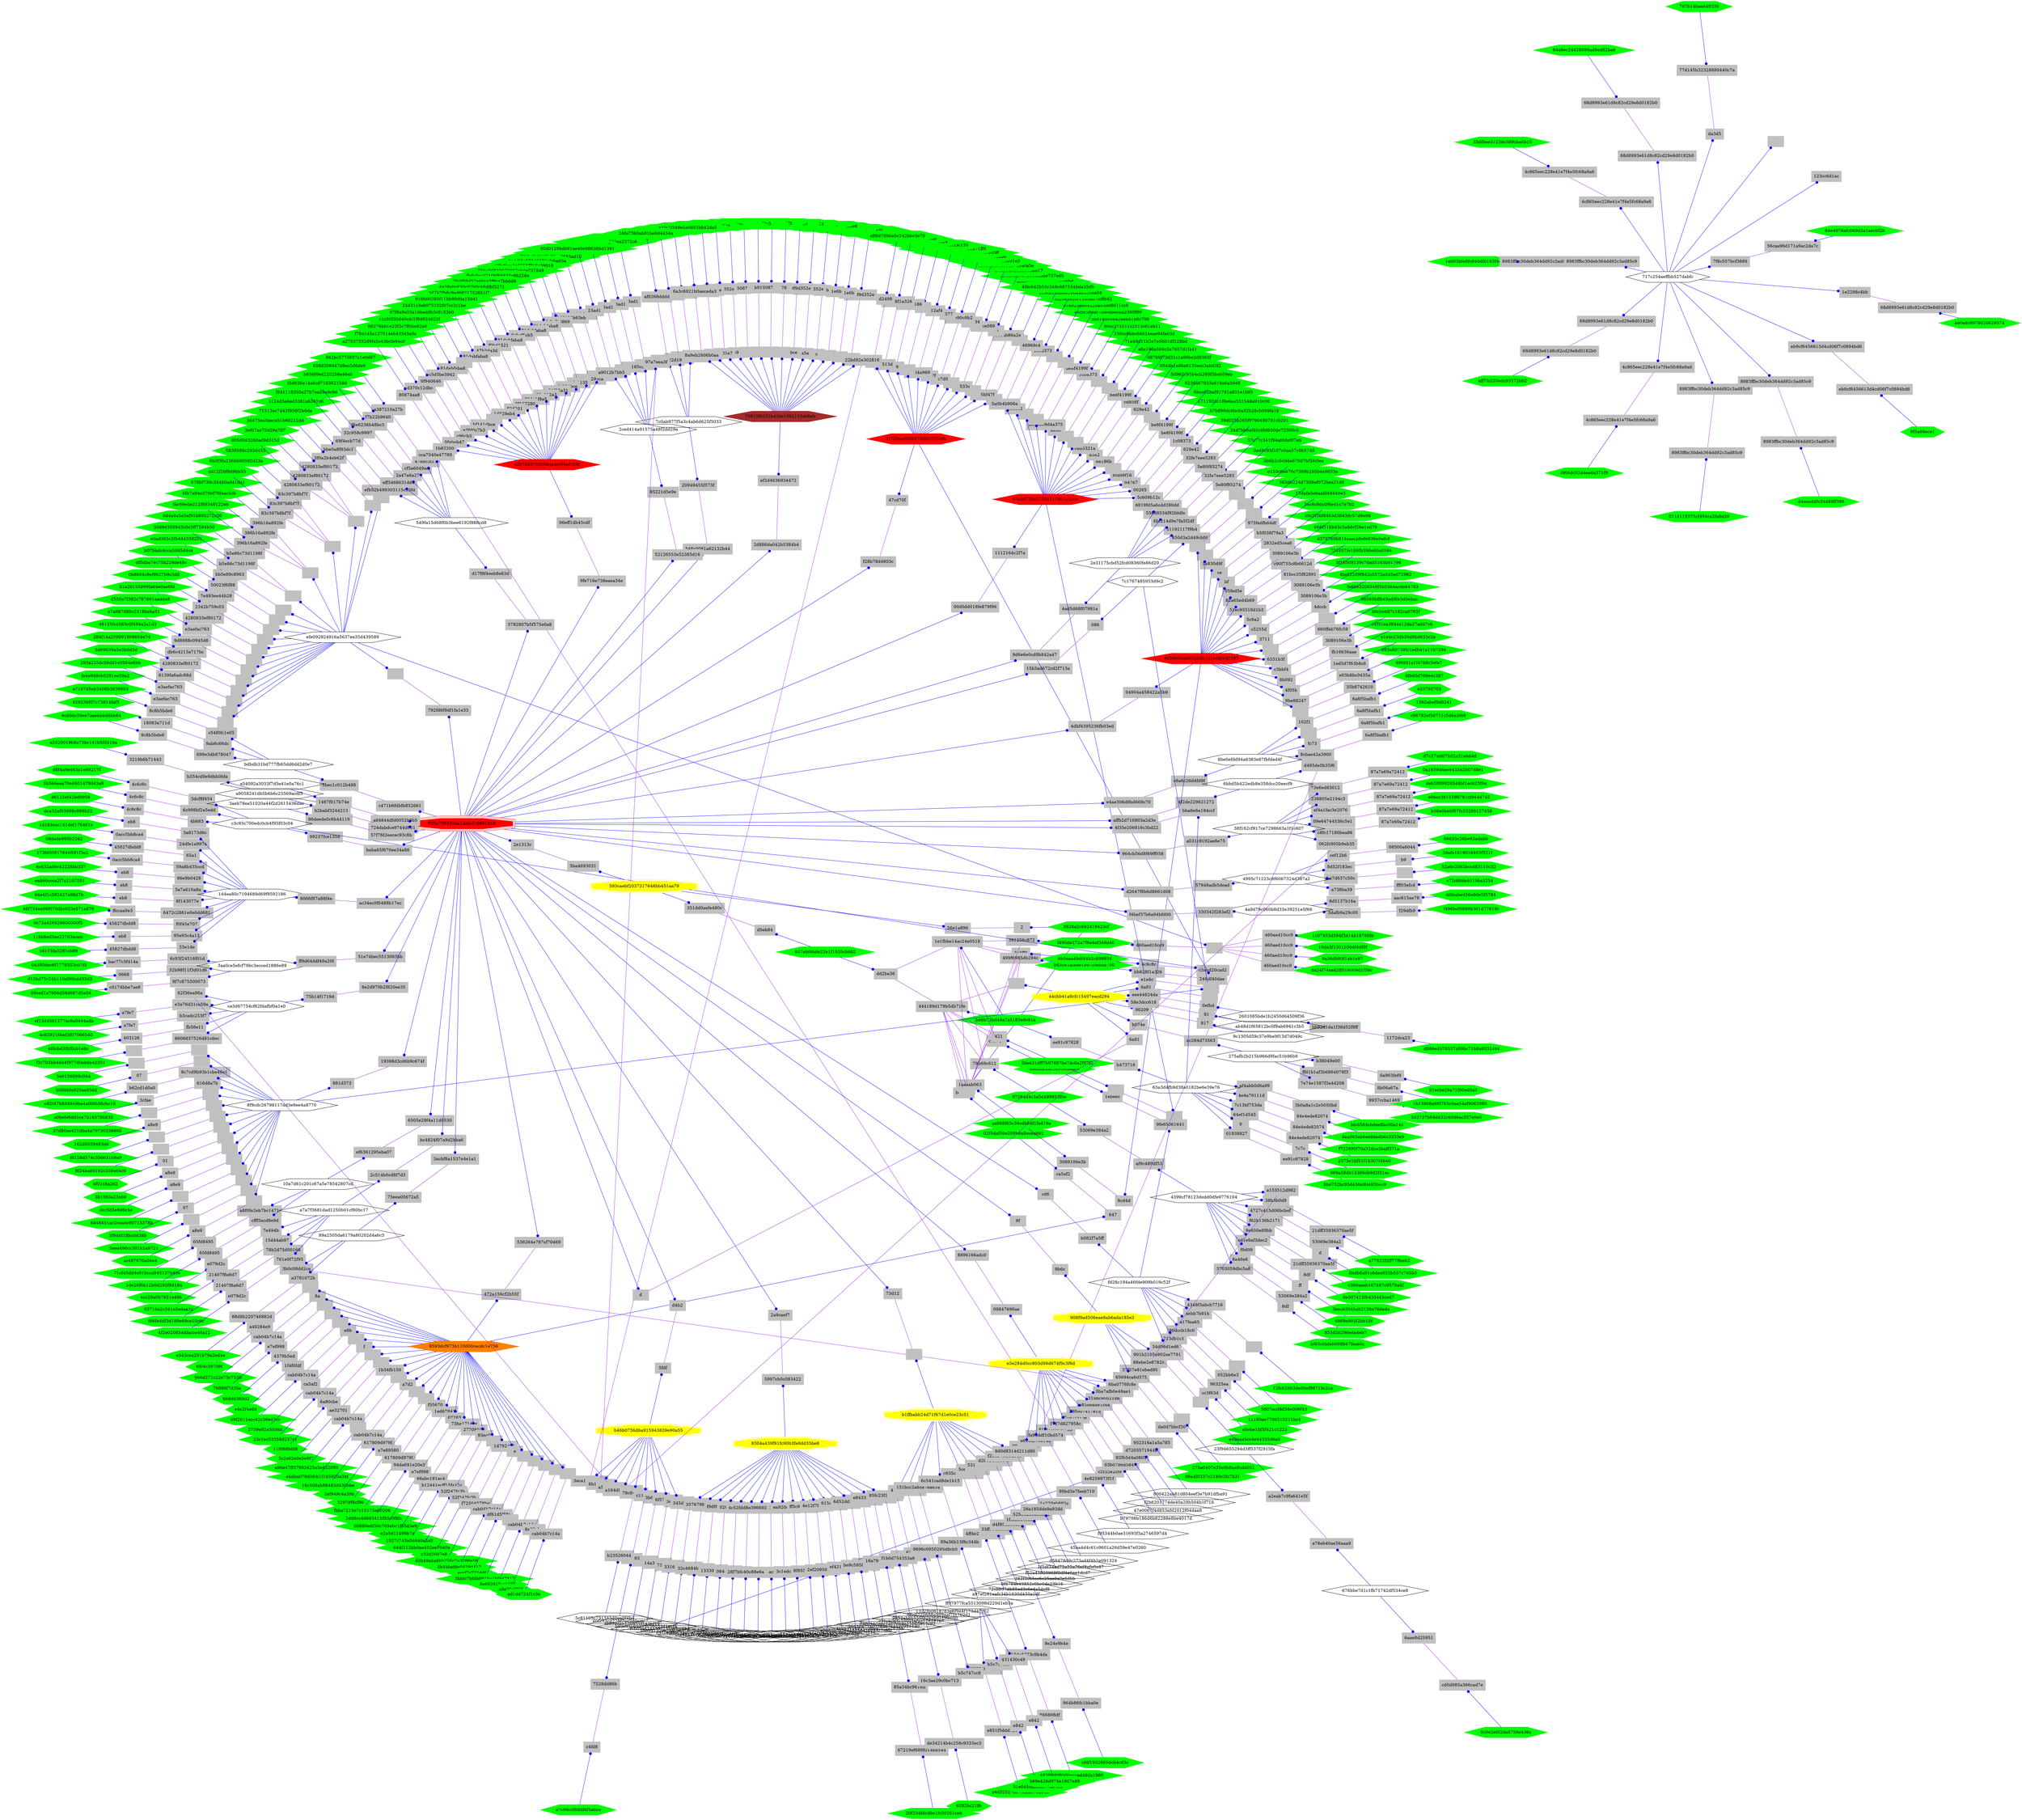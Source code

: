 digraph G {
 layout=twopi
 ranksep=3;
 ratio=auto;
"1" [ label="02f5daf56e299b8a8ecea892",shape="hexagon",style="filled",color="green" ];
"189E" [ label="ca5af2",shape="box",style="filled",color="grey" ];
"790E" [ label="b4dfef6",shape="box",style="filled",color="grey" ];
"2" [ label="171192dc1f8e6ea551548a910c00",shape="hexagon",style="filled",color="green" ];
"191E" [ label="629e42",shape="box",style="filled",color="grey" ];
"3" [ label="6bce02baf91781a831e1b95",shape="hexagon",style="filled",color="green" ];
"193E" [ label="1c08373",shape="box",style="filled",color="grey" ];
"4" [ label="6236a67933a619a6a3d48",shape="hexagon",style="filled",color="green" ];
"195E" [ label="be8f4199f",shape="box",style="filled",color="grey" ];
"5" [ label="50962c93b4cb293f5beb59eb",shape="hexagon",style="filled",color="green" ];
"197E" [ label="be8f4199f",shape="box",style="filled",color="grey" ];
"6" [ label="05d4b1ed6a6135eec3abd3f2",shape="hexagon",style="filled",color="green" ];
"199E" [ label="",shape="box",style="filled",color="grey" ];
"7" [ label="08769f73d31c1a99be2d9363f",shape="hexagon",style="filled",color="green" ];
"201E" [ label="629e42",shape="box",style="filled",color="grey" ];
"8" [ label="a6a196a504c3a7657d1fa41",shape="hexagon",style="filled",color="green" ];
"203E" [ label="cd856f",shape="box",style="filled",color="grey" ];
"9" [ label="837ebf4bde22e1f1535cb662",shape="hexagon",style="filled",color="green" ];
"725E" [ label="d0eb84",shape="box",style="filled",color="grey" ];
"785E" [ label="dd2ba36",shape="box",style="filled",color="grey" ];
"10" [ label="5f865c374cb3fe976dd376b8",shape="hexagon",style="filled",color="green" ];
"205E" [ label="23ad1",shape="box",style="filled",color="grey" ];
"11" [ label="8be752bc95d436a90493bec9",shape="hexagon",style="filled",color="green" ];
"207E" [ label="ee91c97828",shape="box",style="filled",color="grey" ];
"12" [ label="969a58db14386cb9d2f51ec",shape="hexagon",style="filled",color="green" ];
"209E" [ label="7c7c",shape="box",style="filled",color="grey" ];
"13" [ label="da24f74aad2ff519009d1f38c",shape="hexagon",style="filled",color="green" ];
"211E" [ label="460aed10cc9",shape="box",style="filled",color="grey" ];
"14" [ label="3124d3a6ed3381a6341c6",shape="hexagon",style="filled",color="green" ];
"213E" [ label="bbe0a8f93dc1",shape="box",style="filled",color="grey" ];
"15" [ label="71512ec7d43f958f2b6da",shape="hexagon",style="filled",color="green" ];
"215E" [ label="3f0a2b4eb62f",shape="box",style="filled",color="grey" ];
"16" [ label="3828a2c682419423cf",shape="hexagon",style="filled",color="green" ];
"727E" [ label="2",shape="box",style="filled",color="grey" ];
"784E" [ label="",shape="box",style="filled",color="grey" ];
"17" [ label="aa868f65c34cdb64f1fad19a",shape="hexagon",style="filled",color="green" ];
"217E" [ label="3089106e3b",shape="box",style="filled",color="grey" ];
"787E" [ label="1aaaab063",shape="box",style="filled",color="grey" ];
"18" [ label="dca32af03698c988b22",shape="hexagon",style="filled",color="green" ];
"219E" [ label="eb8",shape="box",style="filled",color="grey" ];
"19" [ label="d8f4a9e463a1e89217f",shape="hexagon",style="filled",color="green" ];
"221E" [ label="4c6c8c",shape="box",style="filled",color="grey" ];
"20" [ label="c96782ef56711c5d6a3f69",shape="hexagon",style="filled",color="green" ];
"223E" [ label="6a8f5bafb1",shape="box",style="filled",color="grey" ];
"21" [ label="4f04c39708f",shape="hexagon",style="filled",color="green" ];
"225E" [ label="a49284e9",shape="box",style="filled",color="grey" ];
"22" [ label="97284d4c3a5d499853f0e",shape="hexagon",style="filled",color="green" ];
"227E" [ label="53069e384a2",shape="box",style="filled",color="grey" ];
"792E" [ label="79b69c612",shape="box",style="filled",color="grey" ];
"23" [ label="c4d32527b670afb370d643",shape="hexagon",style="filled",color="green" ];
"231E" [ label="e851f5ddd920",shape="box",style="filled",color="grey" ];
"24" [ label="5e9156098c064",shape="hexagon",style="filled",color="green" ];
"233E" [ label="",shape="box",style="filled",color="grey" ];
"25" [ label="3d475ea3aeca51b60212dd",shape="hexagon",style="filled",color="green" ];
"235E" [ label="4280833ef80172",shape="box",style="filled",color="grey" ];
"26" [ label="966d271c22e75c7538",shape="hexagon",style="filled",color="green" ];
"237E" [ label="cab04b7c14a",shape="box",style="filled",color="grey" ];
"27" [ label="b630e1af6ae1997f0e8ba750",shape="hexagon",style="filled",color="green" ];
"239E" [ label="bb828f1a326",shape="box",style="filled",color="grey" ];
"783E" [ label="499f6985db294c",shape="box",style="filled",color="grey" ];
"28" [ label="ebd8ffc2ac3a90efb8af9",shape="hexagon",style="filled",color="green" ];
"241E" [ label="1ebeec",shape="box",style="filled",color="grey" ];
"791E" [ label="c0b727",shape="box",style="filled",color="grey" ];
"29" [ label="69fdd1a1f4768c5efe7",shape="hexagon",style="filled",color="green" ];
"243E" [ label="35b8742610",shape="box",style="filled",color="grey" ];
"30" [ label="d93a80739fc1edb41a11b7294",shape="hexagon",style="filled",color="green" ];
"245E" [ label="e03b8bc0435a",shape="box",style="filled",color="grey" ];
"31" [ label="bf65cfddeb00ff847feae0c",shape="hexagon",style="filled",color="green" ];
"247E" [ label="8df",shape="box",style="filled",color="grey" ];
"32" [ label="916c686a1e82dba72524a",shape="hexagon",style="filled",color="green" ];
"249E" [ label="a849f9d352e",shape="box",style="filled",color="grey" ];
"33" [ label="f496bcf0889b301d77819c",shape="hexagon",style="filled",color="green" ];
"251E" [ label="f29dfb9",shape="box",style="filled",color="grey" ];
"34" [ label="76889f7d35e",shape="hexagon",style="filled",color="green" ];
"253E" [ label="e7ef998",shape="box",style="filled",color="grey" ];
"35" [ label="668d636002",shape="hexagon",style="filled",color="green" ];
"255E" [ label="4379b5ed",shape="box",style="filled",color="grey" ];
"36" [ label="e1e4c23db39d8bd633c3a",shape="hexagon",style="filled",color="green" ];
"257E" [ label="1ed5d7f63b8c6",shape="box",style="filled",color="grey" ];
"37" [ label="842bc5775657c1e0d67",shape="hexagon",style="filled",color="green" ];
"259E" [ label="a387210a27b",shape="box",style="filled",color="grey" ];
"38" [ label="e4e2f4e6d",shape="hexagon",style="filled",color="green" ];
"261E" [ label="1f4f0fdf",shape="box",style="filled",color="grey" ];
"39" [ label="04390dec6f1779353c07f5",shape="hexagon",style="filled",color="green" ];
"263E" [ label="bac77c3f414a",shape="box",style="filled",color="grey" ];
"40" [ label="69f2611acc42c36ed7cc",shape="hexagon",style="filled",color="green" ];
"265E" [ label="cab04b7c14a",shape="box",style="filled",color="grey" ];
"41" [ label="1562abef0d8241",shape="hexagon",style="filled",color="green" ];
"267E" [ label="6a8f5bafb1",shape="box",style="filled",color="grey" ];
"42" [ label="e49aaa5cc4e44355d6a0",shape="hexagon",style="filled",color="green" ];
"269E" [ label="cc3f63d",shape="box",style="filled",color="grey" ];
"43" [ label="e8ebe1bf5f421c1223",shape="hexagon",style="filled",color="green" ];
"271E" [ label="96325ea",shape="box",style="filled",color="grey" ];
"44" [ label="2759e82e30d6d",shape="hexagon",style="filled",color="green" ];
"273E" [ label="ca5af2",shape="box",style="filled",color="grey" ];
"45" [ label="23c1ec53358d237c1",shape="hexagon",style="filled",color="green" ];
"275E" [ label="cab04b7c14a",shape="box",style="filled",color="grey" ];
"46" [ label="5838586c293d455",shape="hexagon",style="filled",color="green" ];
"277E" [ label="83c397b8bf7f",shape="box",style="filled",color="grey" ];
"47" [ label="f841118350a27b7ea29a9c9d",shape="hexagon",style="filled",color="green" ];
"279E" [ label="69f4ecb77d",shape="box",style="filled",color="grey" ];
"48" [ label="658d208447d8ec5d6de8",shape="hexagon",style="filled",color="green" ];
"281E" [ label="f7b22b9640",shape="box",style="filled",color="grey" ];
"49" [ label="11180ae7706510211bc4",shape="hexagon",style="filled",color="green" ];
"283E" [ label="052bb6e3",shape="box",style="filled",color="grey" ];
"50" [ label="5807acd8d58e006f43",shape="hexagon",style="filled",color="green" ];
"285E" [ label="",shape="box",style="filled",color="grey" ];
"51" [ label="fe4e848cb5291ee59a2",shape="hexagon",style="filled",color="green" ];
"287E" [ label="e3aefac763",shape="box",style="filled",color="grey" ];
"52" [ label="c4f31ea3844e12da27ad47c6",shape="hexagon",style="filled",color="green" ];
"289E" [ label="fb16636aae",shape="box",style="filled",color="grey" ];
"53" [ label="00cbeb87c182ca0785f",shape="hexagon",style="filled",color="green" ];
"291E" [ label="3089106e3b",shape="box",style="filled",color="grey" ];
"54" [ label="11f088bfd8",shape="hexagon",style="filled",color="green" ];
"293E" [ label="6a80cbe",shape="box",style="filled",color="grey" ];
"55" [ label="64a9ec24428099ad8ed82ba6",shape="hexagon",style="filled",color="green" ];
"745E" [ label="68d8993e61d8c82cd29e8d0182b0",shape="box",style="filled",color="grey" ];
"56" [ label="3c2a62e0e5e9f7",shape="hexagon",style="filled",color="green" ];
"295E" [ label="ae32701",shape="box",style="filled",color="grey" ];
"57" [ label="dd84fe6a65cfac7bca03ebd",shape="hexagon",style="filled",color="green" ];
"297E" [ label="",shape="box",style="filled",color="grey" ];
"58" [ label="b06bbfa920aa95dd",shape="hexagon",style="filled",color="green" ];
"299E" [ label="07",shape="box",style="filled",color="grey" ];
"59" [ label="6b5aaa4bdf44b2c898854",shape="hexagon",style="filled",color="green" ];
"301E" [ label="4c6c8c",shape="box",style="filled",color="grey" ];
"789E" [ label="3a0ff0",shape="box",style="filled",color="grey" ];
"60" [ label="855d26296eda4eb7",shape="hexagon",style="filled",color="green" ];
"303E" [ label="53069e384a2",shape="box",style="filled",color="grey" ];
"61" [ label="e82f47b8d4949ba4af69b38cbc19",shape="hexagon",style="filled",color="green" ];
"305E" [ label="b62cd1d0a0",shape="box",style="filled",color="grey" ];
"62" [ label="86569bffb49adf6b3d0ebac",shape="hexagon",style="filled",color="green" ];
"307E" [ label="660ffeb76fc59",shape="box",style="filled",color="grey" ];
"63" [ label="a96e47ff37983425a3e452095",shape="hexagon",style="filled",color="green" ];
"309E" [ label="cab04b7c14a",shape="box",style="filled",color="grey" ];
"64" [ label="71a48d11b2e7e56b1df128bd",shape="hexagon",style="filled",color="green" ];
"311E" [ label="be8f4199f",shape="box",style="filled",color="grey" ];
"65" [ label="a0befe6dd1ca7b165786835",shape="hexagon",style="filled",color="green" ];
"313E" [ label="3cfae",shape="box",style="filled",color="grey" ];
"66" [ label="f33ec11db496f7bfcb024f",shape="hexagon",style="filled",color="green" ];
"315E" [ label="71e6b",shape="box",style="filled",color="grey" ];
"67" [ label="fe6be3206549f5b5564acde84783",shape="hexagon",style="filled",color="green" ];
"317E" [ label="",shape="box",style="filled",color="grey" ];
"68" [ label="e4dba079d5fcb1f165920a3bf",shape="hexagon",style="filled",color="green" ];
"319E" [ label="",shape="box",style="filled",color="grey" ];
"69" [ label="35dfbee3123dc389cba0b15",shape="hexagon",style="filled",color="green" ];
"746E" [ label="4c865eec228e41e7f4e5fc68a9a6",shape="box",style="filled",color="grey" ];
"70" [ label="16c508ab98483d430bbe",shape="hexagon",style="filled",color="green" ];
"321E" [ label="cab04b7c14a",shape="box",style="filled",color="grey" ];
"71" [ label="9c9e2e0f2da8758e436c",shape="hexagon",style="filled",color="green" ];
"327E" [ label="cd0d985a366cad7e",shape="box",style="filled",color="grey" ];
"72" [ label="fb039d7a2a9fe73b5f468eba9",shape="hexagon",style="filled",color="green" ];
"329E" [ label="81dabfaba8",shape="box",style="filled",color="grey" ];
"73" [ label="2ef949c4a39b",shape="hexagon",style="filled",color="green" ];
"331E" [ label="617809d979f",shape="box",style="filled",color="grey" ];
"74" [ label="a9497e0757b0969bde707ed5",shape="hexagon",style="filled",color="green" ];
"333E" [ label="541ab86a2e",shape="box",style="filled",color="grey" ];
"75" [ label="230cc6bbc66b24eae94fa03d",shape="hexagon",style="filled",color="green" ];
"335E" [ label="",shape="box",style="filled",color="grey" ];
"76" [ label="1d163eac141def176461c",shape="hexagon",style="filled",color="green" ];
"337E" [ label="0acc5bb8ca4",shape="box",style="filled",color="grey" ];
"77" [ label="32979f8cf86",shape="hexagon",style="filled",color="green" ];
"339E" [ label="a7e89580",shape="box",style="filled",color="grey" ];
"78" [ label="37d80ae421dba4a70730338860",shape="hexagon",style="filled",color="green" ];
"341E" [ label="",shape="box",style="filled",color="grey" ];
"79" [ label="fbba7215e7c13173a60206",shape="hexagon",style="filled",color="green" ];
"343E" [ label="617809d979f",shape="box",style="filled",color="grey" ];
"80" [ label="2dd8cc4d693415f93c0f8fc",shape="hexagon",style="filled",color="green" ];
"345E" [ label="94da691e20e3",shape="box",style="filled",color="grey" ];
"81" [ label="00880e6f50c765ebc1f85d3e9",shape="hexagon",style="filled",color="green" ];
"347E" [ label="e7ef998",shape="box",style="filled",color="grey" ];
"82" [ label="ef13d45b1277ac9a0444adb",shape="hexagon",style="filled",color="green" ];
"349E" [ label="a7fe7",shape="box",style="filled",color="grey" ];
"83" [ label="2573e1bf51f1b307f4640",shape="hexagon",style="filled",color="green" ];
"351E" [ label="84e4ede82074",shape="box",style="filled",color="grey" ];
"84" [ label="162d8039483d8",shape="hexagon",style="filled",color="green" ];
"353E" [ label="a8e9",shape="box",style="filled",color="grey" ];
"85" [ label="f490de272a7f6e4af346d40",shape="hexagon",style="filled",color="green" ];
"355E" [ label="460aed10cc9",shape="box",style="filled",color="grey" ];
"788E" [ label="391256c872",shape="box",style="filled",color="grey" ];
"86" [ label="678bf739c344b9ad41da1",shape="hexagon",style="filled",color="green" ];
"357E" [ label="396b16a892fe",shape="box",style="filled",color="grey" ];
"87" [ label="876d120b38b0e88817",shape="hexagon",style="filled",color="green" ];
"359E" [ label="e5",shape="box",style="filled",color="grey" ];
"88" [ label="503737b64d432c60d6ac557e0e6",shape="hexagon",style="filled",color="green" ];
"361E" [ label="9937ccba1469",shape="box",style="filled",color="grey" ];
"89" [ label="b36e0be6f67fc25286127456",shape="hexagon",style="filled",color="green" ];
"363E" [ label="87a7e69a72412",shape="box",style="filled",color="grey" ];
"90" [ label="4cc20a0b7651e486",shape="hexagon",style="filled",color="green" ];
"365E" [ label="e079d2c",shape="box",style="filled",color="grey" ];
"91" [ label="08dade990b2282",shape="hexagon",style="filled",color="green" ];
"367E" [ label="45827dbdd8",shape="box",style="filled",color="grey" ];
"92" [ label="f8128d574c356631b8a9",shape="hexagon",style="filled",color="green" ];
"369E" [ label="",shape="box",style="filled",color="grey" ];
"93" [ label="88a4f0337c2189c3fc7b31",shape="hexagon",style="filled",color="green" ];
"729E" [ label="da0d7bbcf30",shape="box",style="filled",color="grey" ];
"94" [ label="1b13908a9f0763c0ae54af9062080",shape="hexagon",style="filled",color="green" ];
"371E" [ label="8b06a67a",shape="box",style="filled",color="grey" ];
"95" [ label="e2a5d11499b7e",shape="hexagon",style="filled",color="green" ];
"373E" [ label="66abc181ac4",shape="box",style="filled",color="grey" ];
"96" [ label="90cc275011c2013c61eb11",shape="hexagon",style="filled",color="green" ];
"375E" [ label="",shape="box",style="filled",color="grey" ];
"97" [ label="1e003bfe8fc840df0163f4c",shape="hexagon",style="filled",color="green" ];
"747E" [ label="8983ffbc30deb364dd92c3ad85c9",shape="box",style="filled",color="grey" ];
"98" [ label="1927c743a0d440a5a0",shape="hexagon",style="filled",color="green" ];
"377E" [ label="b12441ecff15fa12c",shape="box",style="filled",color="grey" ];
"99" [ label="155d892827c33ed3cae3",shape="hexagon",style="filled",color="green" ];
"379E" [ label="71e6b",shape="box",style="filled",color="grey" ];
"100" [ label="9f24ba80192c339a64c0",shape="hexagon",style="filled",color="green" ];
"381E" [ label="",shape="box",style="filled",color="grey" ];
"101" [ label="3e814305b42beb41b8c706",shape="hexagon",style="filled",color="green" ];
"383E" [ label="1c08373",shape="box",style="filled",color="grey" ];
"102" [ label="eccfe5ff0af70fe9fbec8b2360f90",shape="hexagon",style="filled",color="green" ];
"385E" [ label="be8f4199f",shape="box",style="filled",color="grey" ];
"103" [ label="8fa622d9f842c5572a545ed72982",shape="hexagon",style="filled",color="green" ];
"387E" [ label="4dccb",shape="box",style="filled",color="grey" ];
"104" [ label="ad9142a65f5eab78b4ca5e",shape="hexagon",style="filled",color="green" ];
"389E" [ label="f36cce089",shape="box",style="filled",color="grey" ];
"105" [ label="20f234fdcd0e1fc50261ce8",shape="hexagon",style="filled",color="green" ];
"391E" [ label="67219ef689f0146b544",shape="box",style="filled",color="grey" ];
"106" [ label="e06cc38155ff6781cf944d745",shape="hexagon",style="filled",color="green" ];
"393E" [ label="87a7e69a72412",shape="box",style="filled",color="grey" ];
"107" [ label="cfdf1932665dcb4cd3c",shape="hexagon",style="filled",color="green" ];
"395E" [ label="964b86fc1bba0e",shape="box",style="filled",color="grey" ];
"108" [ label="6d4a4a5a5af91b895272c30",shape="hexagon",style="filled",color="green" ];
"397E" [ label="b5e86c73d1198f",shape="box",style="filled",color="grey" ];
"109" [ label="e0ad365c2fb444358201",shape="hexagon",style="filled",color="green" ];
"399E" [ label="bb5e89c8963",shape="box",style="filled",color="grey" ];
"110" [ label="b07bbdc8cca5985d4c4",shape="hexagon",style="filled",color="green" ];
"401E" [ label="50023f6f88",shape="box",style="filled",color="grey" ];
"111" [ label="df5dba74c75b228de48c",shape="hexagon",style="filled",color="green" ];
"403E" [ label="7e493ee44b28",shape="box",style="filled",color="grey" ];
"112" [ label="0b8694c9ef9b27b9c3d8",shape="hexagon",style="filled",color="green" ];
"405E" [ label="2342b759c03",shape="box",style="filled",color="grey" ];
"113" [ label="81e20155999fa64e0ae6fd",shape="hexagon",style="filled",color="green" ];
"407E" [ label="4280833ef80172",shape="box",style="filled",color="grey" ];
"114" [ label="3ef07ae75d29a707",shape="hexagon",style="filled",color="green" ];
"409E" [ label="4280833ef80172",shape="box",style="filled",color="grey" ];
"115" [ label="4a36db80f1ab1e97",shape="hexagon",style="filled",color="green" ];
"411E" [ label="460aed10cc9",shape="box",style="filled",color="grey" ];
"116" [ label="16da5f1301b36df4df0f",shape="hexagon",style="filled",color="green" ];
"413E" [ label="460aed10cc9",shape="box",style="filled",color="grey" ];
"117" [ label="6b3f3fa236bb90592d23a",shape="hexagon",style="filled",color="green" ];
"415E" [ label="83c397b8bf7f",shape="box",style="filled",color="grey" ];
"118" [ label="f2a57e4d4f0cec516891e3",shape="hexagon",style="filled",color="green" ];
"417E" [ label="bd2484",shape="box",style="filled",color="grey" ];
"119" [ label="deb3089920548bf1ecb23f0d",shape="hexagon",style="filled",color="green" ];
"419E" [ label="87a7e69a72412",shape="box",style="filled",color="grey" ];
"120" [ label="bf01c8a262",shape="hexagon",style="filled",color="green" ];
"421E" [ label="01",shape="box",style="filled",color="grey" ];
"121" [ label="23dc3a52fed9c119610b5e8",shape="hexagon",style="filled",color="green" ];
"423E" [ label="71e6b",shape="box",style="filled",color="grey" ];
"122" [ label="aff7fc220edc93572bb2",shape="hexagon",style="filled",color="green" ];
"748E" [ label="68d8993e61d8c82cd29e8d0182b0",shape="box",style="filled",color="grey" ];
"123" [ label="78cc16f965adc5f712ea2372c6",shape="hexagon",style="filled",color="green" ];
"425E" [ label="23ad1",shape="box",style="filled",color="grey" ];
"124" [ label="5be631dff7b97697be7dc0a2f07f2",shape="hexagon",style="filled",color="green" ];
"427E" [ label="",shape="box",style="filled",color="grey" ];
"786E" [ label="421",shape="box",style="filled",color="grey" ];
"125" [ label="48398d080dfcccced48da1980",shape="hexagon",style="filled",color="green" ];
"431E" [ label="866808df",shape="box",style="filled",color="grey" ];
"126" [ label="03716a2c341e5edaa31",shape="hexagon",style="filled",color="green" ];
"433E" [ label="21407f8a6d7",shape="box",style="filled",color="grey" ];
"127" [ label="ddfeabe456a9de5f5784",shape="hexagon",style="filled",color="green" ];
"435E" [ label="aac615ae78",shape="box",style="filled",color="grey" ];
"128" [ label="d550a7f392c787661aadd48",shape="hexagon",style="filled",color="green" ];
"437E" [ label="e3aefac763",shape="box",style="filled",color="grey" ];
"129" [ label="4c82921f4ad3f07066540",shape="hexagon",style="filled",color="green" ];
"439E" [ label="a7fe7",shape="box",style="filled",color="grey" ];
"130" [ label="0bc7f8f513e0e74b270",shape="hexagon",style="filled",color="green" ];
"441E" [ label="a849f9d352e",shape="box",style="filled",color="grey" ];
"131" [ label="3b1563a23eb9",shape="hexagon",style="filled",color="green" ];
"443E" [ label="a8e9",shape="box",style="filled",color="grey" ];
"132" [ label="be233fafa38d931d894",shape="hexagon",style="filled",color="green" ];
"445E" [ label="a849f9d352e",shape="box",style="filled",color="grey" ];
"133" [ label="f906dc5244ee6a371f8",shape="hexagon",style="filled",color="green" ];
"749E" [ label="4c865eec228e41e7f4e5fc68a9a6",shape="box",style="filled",color="grey" ];
"134" [ label="e7a887d88c2318beba51",shape="hexagon",style="filled",color="green" ];
"447E" [ label="9d8988c0945d6",shape="box",style="filled",color="grey" ];
"135" [ label="be6b73bd46a7a5183e8c91a",shape="hexagon",style="filled",color="green" ];
"449E" [ label="ee91c97828",shape="box",style="filled",color="grey" ];
"769E" [ label="444189d179b5db71fe",shape="box",style="filled",color="grey" ];
"770E" [ label="1e1fbbe14ac24e0518",shape="box",style="filled",color="grey" ];
"136" [ label="644f112bb0aa452ee7040a",shape="hexagon",style="filled",color="green" ];
"451E" [ label="52f247fc3b",shape="box",style="filled",color="grey" ];
"137" [ label="010957669f3770aac",shape="hexagon",style="filled",color="green" ];
"453E" [ label="78",shape="box",style="filled",color="grey" ];
"138" [ label="0a185946ee443342b07d8e1",shape="hexagon",style="filled",color="green" ];
"455E" [ label="87a7e69a72412",shape="box",style="filled",color="grey" ];
"139" [ label="f66fe4df3d189e69ce10c9c",shape="hexagon",style="filled",color="green" ];
"457E" [ label="21407f8a6d7",shape="box",style="filled",color="grey" ];
"140" [ label="247e407f45b353f8",shape="hexagon",style="filled",color="green" ];
"459E" [ label="",shape="box",style="filled",color="grey" ];
"141" [ label="84907547f36d0ff7",shape="hexagon",style="filled",color="green" ];
"461E" [ label="e920b915087",shape="box",style="filled",color="grey" ];
"142" [ label="805004328dad9d315d",shape="hexagon",style="filled",color="green" ];
"463E" [ label="4280833ef80172",shape="box",style="filled",color="grey" ];
"143" [ label="4f0cbd3fbf0cb1e8c",shape="hexagon",style="filled",color="green" ];
"465E" [ label="403126",shape="box",style="filled",color="grey" ];
"144" [ label="4869e993f2bb10f",shape="hexagon",style="filled",color="green" ];
"467E" [ label="ff",shape="box",style="filled",color="grey" ];
"145" [ label="665b76844ff78fc2cf66ca2",shape="hexagon",style="filled",color="green" ];
"469E" [ label="af0268dddd",shape="box",style="filled",color="grey" ];
"146" [ label="3f16509139c7dad5163b91799",shape="hexagon",style="filled",color="green" ];
"471E" [ label="3089106e3b",shape="box",style="filled",color="grey" ];
"147" [ label="01db23a60422ba93a68611cc0",shape="hexagon",style="filled",color="green" ];
"473E" [ label="",shape="box",style="filled",color="grey" ];
"148" [ label="46125fcc583c0f494a3a1d3",shape="hexagon",style="filled",color="green" ];
"475E" [ label="db6c4213a717bc",shape="box",style="filled",color="grey" ];
"149" [ label="731857fe189fb398e80a0594",shape="hexagon",style="filled",color="green" ];
"477E" [ label="3089106e3b",shape="box",style="filled",color="grey" ];
"150" [ label="6fb7a84e370ef70feac5cb",shape="hexagon",style="filled",color="green" ];
"479E" [ label="396b16a892fe",shape="box",style="filled",color="grey" ];
"151" [ label="e343cea291b79a2ed4e",shape="hexagon",style="filled",color="green" ];
"481E" [ label="88d8b220746882d",shape="box",style="filled",color="grey" ];
"152" [ label="5f2592b20f13356b7fc8b42",shape="hexagon",style="filled",color="green" ];
"483E" [ label="",shape="box",style="filled",color="grey" ];
"153" [ label="275a0407e33e9b8aa9cdd051",shape="hexagon",style="filled",color="green" ];
"731E" [ label="",shape="box",style="filled",color="grey" ];
"154" [ label="011d119375cf494ca2fa8d59",shape="hexagon",style="filled",color="green" ];
"750E" [ label="8983ffbc30deb364dd92c3ad85c9",shape="box",style="filled",color="grey" ];
"155" [ label="173fd00917644f0f1f3e3",shape="hexagon",style="filled",color="green" ];
"485E" [ label="0acc5bb8ca4",shape="box",style="filled",color="grey" ];
"156" [ label="c72df69b40156a3254",shape="hexagon",style="filled",color="green" ];
"487E" [ label="fff03efcd",shape="box",style="filled",color="grey" ];
"157" [ label="6c632ad9c42228bb337",shape="hexagon",style="filled",color="green" ];
"489E" [ label="eb8",shape="box",style="filled",color="grey" ];
"158" [ label="bbb13dc62adf2de2a42b6",shape="hexagon",style="filled",color="green" ];
"491E" [ label="69ce90c9b2",shape="box",style="filled",color="grey" ];
"159" [ label="6282bc21f6",shape="hexagon",style="filled",color="green" ];
"495E" [ label="de34214b4c258c9333ec3",shape="box",style="filled",color="grey" ];
"160" [ label="71cf45dd4e91bcca945137b40e",shape="hexagon",style="filled",color="green" ];
"499E" [ label="65fd8495",shape="box",style="filled",color="grey" ];
"161" [ label="a3b6df27179b175c88fa4c9cf9f",shape="hexagon",style="filled",color="green" ];
"501E" [ label="6577",shape="box",style="filled",color="grey" ];
"162" [ label="284f14a259991806654e74",shape="hexagon",style="filled",color="green" ];
"503E" [ label="4280833ef80172",shape="box",style="filled",color="grey" ];
"163" [ label="a7c99ccf6ddf6f5ebbe",shape="hexagon",style="filled",color="green" ];
"505E" [ label="c4fd8",shape="box",style="filled",color="grey" ];
"164" [ label="c32d2697e8",shape="hexagon",style="filled",color="green" ];
"507E" [ label="52f247fc3b",shape="box",style="filled",color="grey" ];
"165" [ label="d12bd75c24b110ef90cdd35d3",shape="hexagon",style="filled",color="green" ];
"509E" [ label="0668",shape="box",style="filled",color="grey" ];
"166" [ label="1c07453d584f3d14b1876fdb",shape="hexagon",style="filled",color="green" ];
"511E" [ label="460aed10cc9",shape="box",style="filled",color="grey" ];
"167" [ label="f713a8b311ffa05ce3683ad10",shape="hexagon",style="filled",color="green" ];
"513E" [ label="30d6138b63eb",shape="box",style="filled",color="grey" ];
"168" [ label="3cdc90c57243373efaba65a",shape="hexagon",style="filled",color="green" ];
"515E" [ label="fa2afbd869",shape="box",style="filled",color="grey" ];
"169" [ label="e3bdbca0e2256fffa8a59018",shape="hexagon",style="filled",color="green" ];
"517E" [ label="81dabfaba8",shape="box",style="filled",color="grey" ];
"170" [ label="75ba8d840070942eb4e737849",shape="hexagon",style="filled",color="green" ];
"519E" [ label="81dabfaba8",shape="box",style="filled",color="grey" ];
"171" [ label="fbdc3ca37406f66635c8b226e",shape="hexagon",style="filled",color="green" ];
"521E" [ label="8cbcf5cb5",shape="box",style="filled",color="grey" ];
"172" [ label="40b49a5a9bb256c7a3286e56",shape="hexagon",style="filled",color="green" ];
"523E" [ label="f72564578be",shape="box",style="filled",color="grey" ];
"173" [ label="3b2f08d52e4bca3f9ca7bbbd6",shape="hexagon",style="filled",color="green" ];
"525E" [ label="81dabfaba8",shape="box",style="filled",color="grey" ];
"174" [ label="4a38abc630c82b0c48dfbf5271",shape="hexagon",style="filled",color="green" ];
"527E" [ label="f0bd1521",shape="box",style="filled",color="grey" ];
"175" [ label="2d7b7fb6c9ad6821752651f7",shape="hexagon",style="filled",color="green" ];
"529E" [ label="47b2da3d",shape="box",style="filled",color="grey" ];
"176" [ label="910b00285f11bb90d0a15641",shape="hexagon",style="filled",color="green" ];
"531E" [ label="81dabfaba8",shape="box",style="filled",color="grey" ];
"177" [ label="24431c3eb075102f07cc2c1be",shape="hexagon",style="filled",color="green" ];
"533E" [ label="",shape="box",style="filled",color="grey" ];
"178" [ label="07f8a9e55a16beddb3c9153b0",shape="hexagon",style="filled",color="green" ];
"535E" [ label="81dabfaba8",shape="box",style="filled",color="grey" ];
"179" [ label="c1c30f30d40c4f1f84924622f",shape="hexagon",style="filled",color="green" ];
"537E" [ label="c5d5be3942",shape="box",style="filled",color="grey" ];
"180" [ label="86276bb1e23f2c7ffcbe82a0",shape="hexagon",style="filled",color="green" ];
"539E" [ label="0f940646",shape="box",style="filled",color="grey" ];
"181" [ label="f78e145a127014eb43345a0c",shape="hexagon",style="filled",color="green" ];
"541E" [ label="d370c12dbc",shape="box",style="filled",color="grey" ];
"182" [ label="a27037332d9fa5c43bcfe94c0",shape="hexagon",style="filled",color="green" ];
"543E" [ label="80874aa8",shape="box",style="filled",color="grey" ];
"183" [ label="c29ce10bb8d19b498355aa04",shape="hexagon",style="filled",color="green" ];
"545E" [ label="1c08373",shape="box",style="filled",color="grey" ];
"184" [ label="4f8c642b53c349c687534bda35db",shape="hexagon",style="filled",color="green" ];
"547E" [ label="46969c4",shape="box",style="filled",color="grey" ];
"185" [ label="30cc206b1878485",shape="hexagon",style="filled",color="green" ];
"549E" [ label="23ad1",shape="box",style="filled",color="grey" ];
"186" [ label="5d69639a5e3bdd3d",shape="hexagon",style="filled",color="green" ];
"551E" [ label="6139fa6adc88d",shape="box",style="filled",color="grey" ];
"187" [ label="b656f0ed2202b8e46eb",shape="hexagon",style="filled",color="green" ];
"553E" [ label="f6e6236b48bc3",shape="box",style="filled",color="grey" ];
"188" [ label="3b566eaa70ed401479d43a9",shape="hexagon",style="filled",color="green" ];
"555E" [ label="4c6c8c",shape="box",style="filled",color="grey" ];
"189" [ label="d6125ef42bd9958",shape="hexagon",style="filled",color="green" ];
"557E" [ label="4c6c8c",shape="box",style="filled",color="grey" ];
"190" [ label="dd12f26f8d9bb55",shape="hexagon",style="filled",color="green" ];
"559E" [ label="83c397b8bf7f",shape="box",style="filled",color="grey" ];
"191" [ label="ea890ccca2f7c2107351",shape="hexagon",style="filled",color="green" ];
"561E" [ label="eb8",shape="box",style="filled",color="grey" ];
"192" [ label="84e4f1c582427a98d7b",shape="hexagon",style="filled",color="green" ];
"563E" [ label="eb8",shape="box",style="filled",color="grey" ];
"193" [ label="d378760b814eaecb6efe636e0efc4",shape="hexagon",style="filled",color="green" ];
"565E" [ label="81bcc35f82891",shape="box",style="filled",color="grey" ];
"194" [ label="f722890f70a32dce3baff371a",shape="hexagon",style="filled",color="green" ];
"567E" [ label="84e4ede82074",shape="box",style="filled",color="grey" ];
"195" [ label="666f11bb45c3a8dcf26e1ed79",shape="hexagon",style="filled",color="green" ];
"569E" [ label="c90f755c8b6612d",shape="box",style="filled",color="grey" ];
"196" [ label="91ecbe29a71f00ed5a3",shape="hexagon",style="filled",color="green" ];
"571E" [ label="0a963fef9",shape="box",style="filled",color="grey" ];
"197" [ label="30c3f3bf8463d3843dc57d8e98",shape="hexagon",style="filled",color="green" ];
"573E" [ label="3089106e3b",shape="box",style="filled",color="grey" ];
"198" [ label="8ea965ab6ee8dedb6c3333e9",shape="hexagon",style="filled",color="green" ];
"575E" [ label="84e4ede82074",shape="box",style="filled",color="grey" ];
"199" [ label="3eecb304bab2136a76deda",shape="hexagon",style="filled",color="green" ];
"577E" [ label="8df",shape="box",style="filled",color="grey" ];
"200" [ label="d886e4b76537a99bc71b8a9331c94",shape="hexagon",style="filled",color="green" ];
"579E" [ label="1172dca23",shape="box",style="filled",color="grey" ];
"201" [ label="dcc5d5e9d6c4e",shape="hexagon",style="filled",color="green" ];
"581E" [ label="a8e9",shape="box",style="filled",color="grey" ];
"202" [ label="8292af691429f8d9ed481ff71ffd",shape="hexagon",style="filled",color="green" ];
"583E" [ label="212af4",shape="box",style="filled",color="grey" ];
"203" [ label="12fcb26b3de00ef98719c2ca",shape="hexagon",style="filled",color="green" ];
"585E" [ label="",shape="box",style="filled",color="grey" ];
"204" [ label="a141a557a60912051f3c135",shape="hexagon",style="filled",color="green" ];
"587E" [ label="",shape="box",style="filled",color="grey" ];
"205" [ label="64eeeddfc34489ff396",shape="hexagon",style="filled",color="green" ];
"751E" [ label="8983ffbc30deb364dd92c3ad85c9",shape="box",style="filled",color="grey" ];
"206" [ label="f5d636e14a6cd716362158d",shape="hexagon",style="filled",color="green" ];
"589E" [ label="32c958c9997",shape="box",style="filled",color="grey" ];
"207" [ label="84e4978afc069d5a1aecbf2b",shape="hexagon",style="filled",color="green" ];
"593E" [ label="56caa96d171a9ac2da7c",shape="box",style="filled",color="grey" ];
"208" [ label="52a6c2063bccd83110c32",shape="hexagon",style="filled",color="green" ];
"597E" [ label="",shape="box",style="filled",color="grey" ];
"209" [ label="46f754ea06f070dbc023e571a876",shape="hexagon",style="filled",color="green" ];
"599E" [ label="ffccaa9e3",shape="box",style="filled",color="grey" ];
"210" [ label="c10cb9baf4dcb43e24",shape="hexagon",style="filled",color="green" ];
"601E" [ label="ac6e99186",shape="box",style="filled",color="grey" ];
"211" [ label="3dafe1619016463f521f",shape="hexagon",style="filled",color="green" ];
"603E" [ label="b9",shape="box",style="filled",color="grey" ];
"212" [ label="0f5db6ce12751ddcc64e",shape="hexagon",style="filled",color="green" ];
"605E" [ label="bb828f1a326",shape="box",style="filled",color="grey" ];
"213" [ label="34c8c8dc0f6e41c7e7b2",shape="hexagon",style="filled",color="green" ];
"607E" [ label="2832ed5cea6",shape="box",style="filled",color="grey" ];
"214" [ label="0a49c95f107c0aa57c9b5748",shape="hexagon",style="filled",color="green" ];
"609E" [ label="",shape="box",style="filled",color="grey" ];
"215" [ label="3b4fdad8e0429d112",shape="hexagon",style="filled",color="green" ];
"611E" [ label="cab04b7c14a",shape="box",style="filled",color="grey" ];
"216" [ label="17dafa5ebaafd48440e3",shape="hexagon",style="filled",color="green" ];
"613E" [ label="b5f038f79a3",shape="box",style="filled",color="grey" ];
"217" [ label="f4c69e5e212f89348122e8",shape="hexagon",style="filled",color="green" ];
"615E" [ label="396b16a892fe",shape="box",style="filled",color="grey" ];
"218" [ label="4f2e020854dfacce46a12",shape="hexagon",style="filled",color="green" ];
"617E" [ label="e079d2c",shape="box",style="filled",color="grey" ];
"219" [ label="6448451ac2ceade90715378b",shape="hexagon",style="filled",color="green" ];
"619E" [ label="",shape="box",style="filled",color="grey" ];
"220" [ label="7d7b14baa649330",shape="hexagon",style="filled",color="green" ];
"621E" [ label="77d145b32328880440c7a",shape="box",style="filled",color="grey" ];
"221" [ label="d7c27cc6f7b02a31eb64d",shape="hexagon",style="filled",color="green" ];
"623E" [ label="87a7e69a72412",shape="box",style="filled",color="grey" ];
"222" [ label="8f5a69ece1",shape="hexagon",style="filled",color="green" ];
"752E" [ label="eb9cf6456613d4cd06f7c0894bd6",shape="box",style="filled",color="grey" ];
"223" [ label="eccf7c722ddf",shape="hexagon",style="filled",color="green" ];
"625E" [ label="df61d5f5fc",shape="box",style="filled",color="grey" ];
"224" [ label="86633c26be93ada8b",shape="hexagon",style="filled",color="green" ];
"627E" [ label="08500a6044",shape="box",style="filled",color="grey" ];
"225" [ label="3f9ddf1ffbc0d38b",shape="hexagon",style="filled",color="green" ];
"629E" [ label="07",shape="box",style="filled",color="grey" ];
"226" [ label="e33792703",shape="hexagon",style="filled",color="green" ];
"631E" [ label="6a8f5bafb1",shape="box",style="filled",color="grey" ];
"227" [ label="293a225dc56dd1e0564e6bb",shape="hexagon",style="filled",color="green" ];
"633E" [ label="e3aefac763",shape="box",style="filled",color="grey" ];
"228" [ label="57c77c341f94afddef07e6",shape="hexagon",style="filled",color="green" ];
"635E" [ label="5e80f85274",shape="box",style="filled",color="grey" ];
"229" [ label="3bbfc7bfdbbb1ba1bfad7517",shape="hexagon",style="filled",color="green" ];
"637E" [ label="",shape="box",style="filled",color="grey" ];
"230" [ label="a7167d5eb5408b3839903",shape="hexagon",style="filled",color="green" ];
"639E" [ label="8c8b5bde6",shape="box",style="filled",color="grey" ];
"231" [ label="34d7bb6af4fcd8d630de72500c8",shape="hexagon",style="filled",color="green" ];
"641E" [ label="32fe7eee5283",shape="box",style="filled",color="grey" ];
"232" [ label="8e69341faa4489",shape="hexagon",style="filled",color="green" ];
"643E" [ label="cab04b7c14a",shape="box",style="filled",color="grey" ];
"233" [ label="459236f07c73814faf5",shape="hexagon",style="filled",color="green" ];
"645E" [ label="18083a711d",shape="box",style="filled",color="grey" ];
"234" [ label="c71aa521578164debd0c5",shape="hexagon",style="filled",color="green" ];
"647E" [ label="78",shape="box",style="filled",color="grey" ];
"235" [ label="a5520019b8a73bc141b5fd416a",shape="hexagon",style="filled",color="green" ];
"649E" [ label="3219b6b71443",shape="box",style="filled",color="grey" ];
"236" [ label="6c89dc59ee7aaebbbd6bb64",shape="hexagon",style="filled",color="green" ];
"651E" [ label="8c8b5bde6",shape="box",style="filled",color="grey" ];
"237" [ label="a9a36ef02f",shape="hexagon",style="filled",color="green" ];
"653E" [ label="6a80cbe",shape="box",style="filled",color="grey" ];
"238" [ label="3db761b596844f133c",shape="hexagon",style="filled",color="green" ];
"655E" [ label="e920b915087",shape="box",style="filled",color="grey" ];
"239" [ label="383db224d7508ef072bea21d0",shape="hexagon",style="filled",color="green" ];
"657E" [ label="975fedfb64df",shape="box",style="filled",color="grey" ];
"240" [ label="8e307415fb435445ced7",shape="hexagon",style="filled",color="green" ];
"659E" [ label="21dff35936370ae5f",shape="box",style="filled",color="grey" ];
"241" [ label="aff6d7896e0e142bbc3e78",shape="hexagon",style="filled",color="green" ];
"661E" [ label="d2498",shape="box",style="filled",color="grey" ];
"242" [ label="e153c6e676c7369b285b4e9033a",shape="hexagon",style="filled",color="green" ];
"663E" [ label="",shape="box",style="filled",color="grey" ];
"243" [ label="f3c4311de0e931f08c232b",shape="hexagon",style="filled",color="green" ];
"665E" [ label="a849f9d352e",shape="box",style="filled",color="grey" ];
"244" [ label="0c72a426929600000f5",shape="hexagon",style="filled",color="green" ];
"667E" [ label="45827dbdd8",shape="box",style="filled",color="grey" ];
"245" [ label="38fa61352f5086d2cb51",shape="hexagon",style="filled",color="green" ];
"669E" [ label="af0268dddd",shape="box",style="filled",color="grey" ];
"246" [ label="ad1dd724f1c3e",shape="hexagon",style="filled",color="green" ];
"671E" [ label="cab04b7c14a",shape="box",style="filled",color="grey" ];
"247" [ label="11bb8ed3ae227d3acefc",shape="hexagon",style="filled",color="green" ];
"673E" [ label="eb8",shape="box",style="filled",color="grey" ];
"248" [ label="f2c7b3bb4d44f977d0ab8a42351",shape="hexagon",style="filled",color="green" ];
"675E" [ label="",shape="box",style="filled",color="grey" ];
"249" [ label="51e045ca826077ae765",shape="hexagon",style="filled",color="green" ];
"679E" [ label="e842",shape="box",style="filled",color="grey" ];
"250" [ label="aa0adc8978020629574",shape="hexagon",style="filled",color="green" ];
"753E" [ label="68d8993e61d8c82cd29e8d0182b0",shape="box",style="filled",color="grey" ];
"251" [ label="3b6b2c549de670d7bf5fc0ee",shape="hexagon",style="filled",color="green" ];
"681E" [ label="",shape="box",style="filled",color="grey" ];
"252" [ label="5eea496cc301b2a9721",shape="hexagon",style="filled",color="green" ];
"683E" [ label="",shape="box",style="filled",color="grey" ];
"253" [ label="bfc6564cbdeeffac00a141",shape="hexagon",style="filled",color="green" ];
"685E" [ label="3b0a8a1c2e5050bd",shape="box",style="filled",color="grey" ];
"254" [ label="c360aaeb167487c9578a8f",shape="hexagon",style="filled",color="green" ];
"687E" [ label="d",shape="box",style="filled",color="grey" ];
"255" [ label="39d025b265f9790490781cb201",shape="hexagon",style="filled",color="green" ];
"689E" [ label="5e80f85274",shape="box",style="filled",color="grey" ];
"256" [ label="b4ce21e0a3df1d097277d6",shape="hexagon",style="filled",color="green" ];
"691E" [ label="a849f9d352e",shape="box",style="filled",color="grey" ];
"257" [ label="8bdb6a91c6dee925b557c705b3",shape="hexagon",style="filled",color="green" ];
"693E" [ label="53069e384a2",shape="box",style="filled",color="grey" ];
"258" [ label="ac487676a04e4",shape="hexagon",style="filled",color="green" ];
"695E" [ label="a8e9",shape="box",style="filled",color="grey" ];
"259" [ label="18115fa32ff1cb99",shape="hexagon",style="filled",color="green" ];
"697E" [ label="45827dbdd8",shape="box",style="filled",color="grey" ];
"260" [ label="b7b899dc8bc6a32b28cb098fa16",shape="hexagon",style="filled",color="green" ];
"699E" [ label="32fe7eee5283",shape="box",style="filled",color="grey" ];
"261" [ label="b69e426d974e1907e88",shape="hexagon",style="filled",color="green" ];
"703E" [ label="e842",shape="box",style="filled",color="grey" ];
"262" [ label="60d0128bdb61ae40e98638bd1391",shape="hexagon",style="filled",color="green" ];
"705E" [ label="23ad1",shape="box",style="filled",color="grey" ];
"264" [ label="8fb60d769e4c387",shape="hexagon",style="filled",color="green" ];
"709E" [ label="6a8f5bafb1",shape="box",style="filled",color="grey" ];
"265" [ label="e1fa7f549e5a0893bb42da5",shape="hexagon",style="filled",color="green" ];
"711E" [ label="6a3c6921b0aeceda3",shape="box",style="filled",color="grey" ];
"266" [ label="a77622f2ff77ffeeb2",shape="hexagon",style="filled",color="green" ];
"713E" [ label="21dff35936370ae5f",shape="box",style="filled",color="grey" ];
"267" [ label="30d9d350943c0e3ff7594b50",shape="hexagon",style="filled",color="green" ];
"715E" [ label="b5e86c73d1198f",shape="box",style="filled",color="grey" ];
"268" [ label="89ced1a7906d58d687d5a04",shape="hexagon",style="filled",color="green" ];
"717E" [ label="c0174bbe7ae8",shape="box",style="filled",color="grey" ];
"269" [ label="1de26f6b12b0d292f94184",shape="hexagon",style="filled",color="green" ];
"719E" [ label="65fd8495",shape="box",style="filled",color="grey" ];
"270" [ label="26fa7360ab81be9d4434a",shape="hexagon",style="filled",color="green" ];
"721E" [ label="af0268dddd",shape="box",style="filled",color="grey" ];
"272" [ label="4a9d79c960b8d33e39251e5f66",shape="hexagon" ];
"34E" [ label="330342f283ef2",shape="box",style="filled",color="grey" ];
"252E" [ label="3dafb9a29c00",shape="box",style="filled",color="grey" ];
"436E" [ label="8d5137b16a",shape="box",style="filled",color="grey" ];
"274" [ label="10a7d61c201c67a5e78542807cd",shape="hexagon" ];
"59E" [ label="ef6361295eba07",shape="box",style="filled",color="grey" ];
"500E" [ label="a8f0fe2eb7bc1471",shape="box",style="filled",color="grey" ];
"720E" [ label="cfff3acd8e9d",shape="box",style="filled",color="grey" ];
"275" [ label="f8ff39eab120851f143bf19",shape="hexagon" ];
"98E" [ label="4e3cfd27a",shape="box",style="filled",color="grey" ];
"278" [ label="4995c71223c9f6067324d387a2",shape="hexagon" ];
"35E" [ label="57948adb5dead",shape="box",style="filled",color="grey" ];
"488E" [ label="a738ba39",shape="box",style="filled",color="grey" ];
"598E" [ label="be7d637c50c",shape="box",style="filled",color="grey" ];
"604E" [ label="8d52f183ec",shape="box",style="filled",color="grey" ];
"628E" [ label="cef12b6",shape="box",style="filled",color="grey" ];
"279" [ label="b9ae94e6935503603341ecf4",shape="hexagon" ];
"99E" [ label="14a3c17f3d",shape="box",style="filled",color="grey" ];
"280" [ label="fd28c194a46fde909b019c52f",shape="hexagon" ];
"242E" [ label="9fe65061641",shape="box",style="filled",color="grey" ];
"270E" [ label="34d06d1ed6",shape="box",style="filled",color="grey" ];
"272E" [ label="713db1c1",shape="box",style="filled",color="grey" ];
"284E" [ label="90dccb18c0",shape="box",style="filled",color="grey" ];
"286E" [ label="e17fea65",shape="box",style="filled",color="grey" ];
"288E" [ label="aebb7b91b",shape="box",style="filled",color="grey" ];
"586E" [ label="4348f3abcb7716",shape="box",style="filled",color="grey" ];
"763E" [ label="b082f7a5ff",shape="box",style="filled",color="grey" ];
"281" [ label="7c0ab977f5a3c4ab6d625f5033",shape="hexagon" ];
"45E" [ label="20949455f573f",shape="box",style="filled",color="grey" ];
"470E" [ label="c338481d79773",shape="box",style="filled",color="grey" ];
"670E" [ label="e1d01ef89f",shape="box",style="filled",color="grey" ];
"722E" [ label="c4507c22d19",shape="box",style="filled",color="grey" ];
"282" [ label="7e0b91491c8c8566892cd9a0889",shape="hexagon" ];
"103E" [ label="de9efa12873949",shape="box",style="filled",color="grey" ];
"283" [ label="d58478d9c273ad4f4b2e091324",shape="hexagon" ];
"165E" [ label="1a220eb692c",shape="box",style="filled",color="grey" ];
"284" [ label="8be0efdd94a6383e87fbfded4f",shape="hexagon" ];
"39E" [ label="c8a6c26d4fd9f",shape="box",style="filled",color="grey" ];
"224E" [ label="8cbae42a3900",shape="box",style="filled",color="grey" ];
"268E" [ label="fc73",shape="box",style="filled",color="grey" ];
"632E" [ label="",shape="box",style="filled",color="grey" ];
"710E" [ label="102f1",shape="box",style="filled",color="grey" ];
"285" [ label="3aeb78ea51020a44f2d2615436dae",shape="hexagon" ];
"53E" [ label="96deede0c6b44119",shape="box",style="filled",color="grey" ];
"286" [ label="6bbd5b422edb8e358dcc20eecf9",shape="hexagon" ];
"38E" [ label="4f2de229621272",shape="box",style="filled",color="grey" ];
"166E" [ label="d495de0b35f6",shape="box",style="filled",color="grey" ];
"288" [ label="4856000a6802ddfc121ef40432297",shape="hexagon",style="filled",color="#ff0000" ];
"40E" [ label="04904a458422a5b9",shape="box",style="filled",color="grey" ];
"218E" [ label="8cd4d",shape="box",style="filled",color="grey" ];
"244E" [ label="",shape="box",style="filled",color="grey" ];
"246E" [ label="9be88247",shape="box",style="filled",color="grey" ];
"258E" [ label="4f05b",shape="box",style="filled",color="grey" ];
"290E" [ label="8b092",shape="box",style="filled",color="grey" ];
"292E" [ label="c3bbf4",shape="box",style="filled",color="grey" ];
"308E" [ label="6331b3f",shape="box",style="filled",color="grey" ];
"318E" [ label="",shape="box",style="filled",color="grey" ];
"388E" [ label="3711",shape="box",style="filled",color="grey" ];
"472E" [ label="c5255d",shape="box",style="filled",color="grey" ];
"478E" [ label="5c6a2",shape="box",style="filled",color="grey" ];
"566E" [ label="51ec95518d1b3",shape="box",style="filled",color="grey" ];
"570E" [ label="82a65ed4b69",shape="box",style="filled",color="grey" ];
"574E" [ label="05fed5e",shape="box",style="filled",color="grey" ];
"608E" [ label="bf",shape="box",style="filled",color="grey" ];
"614E" [ label="ce",shape="box",style="filled",color="grey" ];
"658E" [ label="1a830d9f",shape="box",style="filled",color="grey" ];
"664E" [ label="",shape="box",style="filled",color="grey" ];
"682E" [ label="",shape="box",style="filled",color="grey" ];
"289" [ label="2e31175cbd52fcd08360fe86d20",shape="hexagon" ];
"41E" [ label="4ad5d68f07981a",shape="box",style="filled",color="grey" ];
"636E" [ label="51192117f9b4",shape="box",style="filled",color="grey" ];
"642E" [ label="6bf214d9e7fa5f2df",shape="box",style="filled",color="grey" ];
"690E" [ label="558d8534f92fddfe",shape="box",style="filled",color="grey" ];
"700E" [ label="6819fd5a6cdd280dd",shape="box",style="filled",color="grey" ];
"290" [ label="3aa0ce5efcf79bc3ecced1886e89",shape="hexagon" ];
"56E" [ label="ff9d64ddf49a20f",shape="box",style="filled",color="grey" ];
"264E" [ label="6c93f24516f01d",shape="box",style="filled",color="grey" ];
"510E" [ label="32b98f11f3d01d6",shape="box",style="filled",color="grey" ];
"718E" [ label="8f7c875500073",shape="box",style="filled",color="grey" ];
"291" [ label="7c1767485953d9c2",shape="hexagon" ];
"66E" [ label="086",shape="box",style="filled",color="grey" ];
"76E" [ label="",shape="box",style="filled",color="grey" ];
"610E" [ label="450d3a2d49cbfd",shape="box",style="filled",color="grey" ];
"292" [ label="9c1305d59c37e9be9f13d7d049c",shape="hexagon" ];
"73E" [ label="817",shape="box",style="filled",color="grey" ];
"293" [ label="efe092824916a5637ee35d439589",shape="hexagon" ];
"49E" [ label="",shape="box",style="filled",color="grey" ];
"214E" [ label="",shape="box",style="filled",color="grey" ];
"216E" [ label="",shape="box",style="filled",color="grey" ];
"236E" [ label="",shape="box",style="filled",color="grey" ];
"278E" [ label="",shape="box",style="filled",color="grey" ];
"358E" [ label="",shape="box",style="filled",color="grey" ];
"398E" [ label="",shape="box",style="filled",color="grey" ];
"400E" [ label="",shape="box",style="filled",color="grey" ];
"402E" [ label="",shape="box",style="filled",color="grey" ];
"404E" [ label="",shape="box",style="filled",color="grey" ];
"406E" [ label="",shape="box",style="filled",color="grey" ];
"408E" [ label="",shape="box",style="filled",color="grey" ];
"412E" [ label="",shape="box",style="filled",color="grey" ];
"438E" [ label="",shape="box",style="filled",color="grey" ];
"448E" [ label="",shape="box",style="filled",color="grey" ];
"476E" [ label="",shape="box",style="filled",color="grey" ];
"504E" [ label="",shape="box",style="filled",color="grey" ];
"552E" [ label="",shape="box",style="filled",color="grey" ];
"634E" [ label="",shape="box",style="filled",color="grey" ];
"768E" [ label="",shape="box",style="filled",color="grey" ];
"295" [ label="70815f0352b43dc1562133ab6eb",shape="hexagon",style="filled",color="#A52A2A" ];
"44E" [ label="ef2d4636934472",shape="box",style="filled",color="grey" ];
"92E" [ label="22bd92e302816",shape="box",style="filled",color="grey" ];
"250E" [ label="74e86",shape="box",style="filled",color="grey" ];
"316E" [ label="",shape="box",style="filled",color="grey" ];
"380E" [ label="",shape="box",style="filled",color="grey" ];
"424E" [ label="c",shape="box",style="filled",color="grey" ];
"442E" [ label="a5a",shape="box",style="filled",color="grey" ];
"446E" [ label="bce",shape="box",style="filled",color="grey" ];
"454E" [ label="",shape="box",style="filled",color="grey" ];
"460E" [ label="",shape="box",style="filled",color="grey" ];
"462E" [ label="",shape="box",style="filled",color="grey" ];
"648E" [ label="",shape="box",style="filled",color="grey" ];
"656E" [ label="e9",shape="box",style="filled",color="grey" ];
"666E" [ label="b701e7",shape="box",style="filled",color="grey" ];
"692E" [ label="f2e7cc",shape="box",style="filled",color="grey" ];
"712E" [ label="8a9eb2806b0aa",shape="box",style="filled",color="grey" ];
"296" [ label="e287d497450664a4c0f4efc338",shape="hexagon",style="filled",color="#ff0000" ];
"47E" [ label="06eff1db45cdf",shape="box",style="filled",color="grey" ];
"330E" [ label="c0f34a600",shape="box",style="filled",color="grey" ];
"514E" [ label="bd7aca295ca",shape="box",style="filled",color="grey" ];
"516E" [ label="0da9135",shape="box",style="filled",color="grey" ];
"518E" [ label="fe821bce",shape="box",style="filled",color="grey" ];
"520E" [ label="e64f22a31",shape="box",style="filled",color="grey" ];
"522E" [ label="46e412a3",shape="box",style="filled",color="grey" ];
"526E" [ label="99da1f8a5",shape="box",style="filled",color="grey" ];
"528E" [ label="0f167280",shape="box",style="filled",color="grey" ];
"530E" [ label="82d201",shape="box",style="filled",color="grey" ];
"532E" [ label="1d529eb4",shape="box",style="filled",color="grey" ];
"534E" [ label="",shape="box",style="filled",color="grey" ];
"536E" [ label="bf141dbce",shape="box",style="filled",color="grey" ];
"538E" [ label="e3fd0c7b3",shape="box",style="filled",color="grey" ];
"540E" [ label="c96cb3",shape="box",style="filled",color="grey" ];
"542E" [ label="0fabab47",shape="box",style="filled",color="grey" ];
"544E" [ label="1b82200",shape="box",style="filled",color="grey" ];
"297" [ label="2ced414a91575a48f2dd29a",shape="hexagon" ];
"46E" [ label="85221d5e9e",shape="box",style="filled",color="grey" ];
"93E" [ label="97a7eea3f",shape="box",style="filled",color="grey" ];
"206E" [ label="4d22e1",shape="box",style="filled",color="grey" ];
"426E" [ label="e65185ca",shape="box",style="filled",color="grey" ];
"550E" [ label="",shape="box",style="filled",color="grey" ];
"706E" [ label="a9012b7bb5",shape="box",style="filled",color="grey" ];
"298" [ label="38f162cf917ce7298663a1f1c607",shape="hexagon" ];
"36E" [ label="a031c9192ae8e75",shape="box",style="filled",color="grey" ];
"95E" [ label="062fc905b9eb35",shape="box",style="filled",color="grey" ];
"364E" [ label="c8fc17180bea86",shape="box",style="filled",color="grey" ];
"394E" [ label="09e64744536c5e1",shape="box",style="filled",color="grey" ];
"420E" [ label="af4a1fac3e2076",shape="box",style="filled",color="grey" ];
"456E" [ label="238805e2194c3",shape="box",style="filled",color="grey" ];
"624E" [ label="73e6ed83012",shape="box",style="filled",color="grey" ];
"299" [ label="549fa15d68f0b3bee6192f888cd8",shape="hexagon" ];
"48E" [ label="d17f8f4eeb8e63d",shape="box",style="filled",color="grey" ];
"168E" [ label="cca7040e47789",shape="box",style="filled",color="grey" ];
"260E" [ label="47ebc3f17",shape="box",style="filled",color="grey" ];
"282E" [ label="cf5a6049ad",shape="box",style="filled",color="grey" ];
"554E" [ label="2a47a6a27",shape="box",style="filled",color="grey" ];
"590E" [ label="eff3468631dd4",shape="box",style="filled",color="grey" ];
"767E" [ label="efb52b499303115c33fd",shape="box",style="filled",color="grey" ];
"300" [ label="8593dcf973b110d00cecdc1e756",shape="hexagon",style="filled",color="#ff7f00" ];
"62E" [ label="472a156cf2b55f",shape="box",style="filled",color="grey" ];
"190E" [ label="647",shape="box",style="filled",color="grey" ];
"226E" [ label="",shape="box",style="filled",color="grey" ];
"238E" [ label="8a",shape="box",style="filled",color="grey" ];
"254E" [ label="",shape="box",style="filled",color="grey" ];
"256E" [ label="",shape="box",style="filled",color="grey" ];
"262E" [ label="",shape="box",style="filled",color="grey" ];
"266E" [ label="e8b",shape="box",style="filled",color="grey" ];
"274E" [ label="",shape="box",style="filled",color="grey" ];
"276E" [ label="f",shape="box",style="filled",color="grey" ];
"294E" [ label="",shape="box",style="filled",color="grey" ];
"296E" [ label="",shape="box",style="filled",color="grey" ];
"310E" [ label="1b34fb150",shape="box",style="filled",color="grey" ];
"320E" [ label="",shape="box",style="filled",color="grey" ];
"322E" [ label="a7d2",shape="box",style="filled",color="grey" ];
"332E" [ label="",shape="box",style="filled",color="grey" ];
"340E" [ label="",shape="box",style="filled",color="grey" ];
"344E" [ label="f55670",shape="box",style="filled",color="grey" ];
"346E" [ label="1ed67841",shape="box",style="filled",color="grey" ];
"348E" [ label="07283",shape="box",style="filled",color="grey" ];
"374E" [ label="73ba1714ee",shape="box",style="filled",color="grey" ];
"378E" [ label="27709106",shape="box",style="filled",color="grey" ];
"452E" [ label="93ea0",shape="box",style="filled",color="grey" ];
"508E" [ label="",shape="box",style="filled",color="grey" ];
"524E" [ label="1d792d81",shape="box",style="filled",color="grey" ];
"612E" [ label="a",shape="box",style="filled",color="grey" ];
"626E" [ label="",shape="box",style="filled",color="grey" ];
"638E" [ label="",shape="box",style="filled",color="grey" ];
"644E" [ label="",shape="box",style="filled",color="grey" ];
"654E" [ label="",shape="box",style="filled",color="grey" ];
"672E" [ label="",shape="box",style="filled",color="grey" ];
"302" [ label="23f94655294d3ff537f2915fa",shape="hexagon" ];
"797E" [ label="",shape="box",style="filled",color="grey" ];
"798E" [ label="a2eab7c9fa641e5f",shape="box",style="filled",color="grey" ];
"303" [ label="a9058241db5b6b6c25569acdf5",shape="hexagon" ];
"52E" [ label="b2babf3244213",shape="box",style="filled",color="grey" ];
"650E" [ label="b354cd9e9dbb0bfa",shape="box",style="filled",color="grey" ];
"304" [ label="bdbdb31bd777fb65dd6dd2d0e7",shape="hexagon" ];
"50E" [ label="3bec1c012b498",shape="box",style="filled",color="grey" ];
"640E" [ label="c54f0fc1e05",shape="box",style="filled",color="grey" ];
"646E" [ label="9ab6c66dc",shape="box",style="filled",color="grey" ];
"652E" [ label="699e3db878047",shape="box",style="filled",color="grey" ];
"306" [ label="1d4ea80c7194689d69f9592186",shape="hexagon" ];
"55E" [ label="8066f87a88f4e",shape="box",style="filled",color="grey" ];
"220E" [ label="3a8173d6c",shape="box",style="filled",color="grey" ];
"338E" [ label="24dfe1a997a",shape="box",style="filled",color="grey" ];
"368E" [ label="65a1",shape="box",style="filled",color="grey" ];
"486E" [ label="59a8b435ccd",shape="box",style="filled",color="grey" ];
"490E" [ label="86e9b0428",shape="box",style="filled",color="grey" ];
"562E" [ label="5a7a610a8a",shape="box",style="filled",color="grey" ];
"564E" [ label="8f143077e",shape="box",style="filled",color="grey" ];
"600E" [ label="6472c2861e0e0dd681",shape="box",style="filled",color="grey" ];
"668E" [ label="f0f45e707",shape="box",style="filled",color="grey" ];
"674E" [ label="95e93c4a13",shape="box",style="filled",color="grey" ];
"698E" [ label="33e1de",shape="box",style="filled",color="grey" ];
"307" [ label="7204950f6233bf9c9e1f00d4a870",shape="hexagon" ];
"107E" [ label="ccceeef40edda78",shape="box",style="filled",color="grey" ];
"308" [ label="a2c4b1d72e2da483a86ae0c62e5",shape="hexagon" ];
"108E" [ label="eedc819a68add6",shape="box",style="filled",color="grey" ];
"309" [ label="f603819d560c5603259aa05dca",shape="hexagon" ];
"109E" [ label="acacfc83af504",shape="box",style="filled",color="grey" ];
"310" [ label="2f43cba12702078b4e0d3bfdae2bc",shape="hexagon" ];
"110E" [ label="3c1edc8de4795936",shape="box",style="filled",color="grey" ];
"311" [ label="8f9cdc26798117dd3e9ee4a8770",shape="hexagon" ];
"58E" [ label="881d373",shape="box",style="filled",color="grey" ];
"234E" [ label="",shape="box",style="filled",color="grey" ];
"300E" [ label="",shape="box",style="filled",color="grey" ];
"306E" [ label="8c7cd9b93b1cbe48e1",shape="box",style="filled",color="grey" ];
"314E" [ label="616d8a7b",shape="box",style="filled",color="grey" ];
"342E" [ label="",shape="box",style="filled",color="grey" ];
"354E" [ label="",shape="box",style="filled",color="grey" ];
"370E" [ label="",shape="box",style="filled",color="grey" ];
"382E" [ label="",shape="box",style="filled",color="grey" ];
"422E" [ label="",shape="box",style="filled",color="grey" ];
"444E" [ label="",shape="box",style="filled",color="grey" ];
"582E" [ label="",shape="box",style="filled",color="grey" ];
"620E" [ label="",shape="box",style="filled",color="grey" ];
"630E" [ label="",shape="box",style="filled",color="grey" ];
"684E" [ label="",shape="box",style="filled",color="grey" ];
"696E" [ label="",shape="box",style="filled",color="grey" ];
"801E" [ label="",shape="box",style="filled",color="grey" ];
"312" [ label="97c9d726e27304311901a52ce",shape="hexagon",style="filled",color="#ff0000" ];
"42E" [ label="1112164c2f7a",shape="box",style="filled",color="grey" ];
"192E" [ label="5c609b12c",shape="box",style="filled",color="grey" ];
"194E" [ label="00265",shape="box",style="filled",color="grey" ];
"196E" [ label="04767",shape="box",style="filled",color="grey" ];
"198E" [ label="f0d99f16",shape="box",style="filled",color="grey" ];
"200E" [ label="",shape="box",style="filled",color="grey" ];
"202E" [ label="6e186b",shape="box",style="filled",color="grey" ];
"204E" [ label="d382",shape="box",style="filled",color="grey" ];
"312E" [ label="c6b5321a",shape="box",style="filled",color="grey" ];
"336E" [ label="",shape="box",style="filled",color="grey" ];
"376E" [ label="",shape="box",style="filled",color="grey" ];
"384E" [ label="aeb8",shape="box",style="filled",color="grey" ];
"386E" [ label="2e53009d4a375",shape="box",style="filled",color="grey" ];
"428E" [ label="",shape="box",style="filled",color="grey" ];
"474E" [ label="",shape="box",style="filled",color="grey" ];
"484E" [ label="",shape="box",style="filled",color="grey" ];
"546E" [ label="dea1d1",shape="box",style="filled",color="grey" ];
"548E" [ label="5a0b4b906a",shape="box",style="filled",color="grey" ];
"314" [ label="1727041c622518c9dd24f7c211",shape="hexagon" ];
"113E" [ label="49704867bee95",shape="box",style="filled",color="grey" ];
"315" [ label="31f2f9aef958979f9f3532b9b",shape="hexagon",style="filled",color="#ff0000" ];
"43E" [ label="47cd70f",shape="box",style="filled",color="grey" ];
"240E" [ label="248df40dae",shape="box",style="filled",color="grey" ];
"298E" [ label="",shape="box",style="filled",color="grey" ];
"334E" [ label="9dd5bf47f",shape="box",style="filled",color="grey" ];
"360E" [ label="",shape="box",style="filled",color="grey" ];
"390E" [ label="28533c",shape="box",style="filled",color="grey" ];
"418E" [ label="",shape="box",style="filled",color="grey" ];
"492E" [ label="a4c7d0",shape="box",style="filled",color="grey" ];
"502E" [ label="4f6f7f",shape="box",style="filled",color="grey" ];
"584E" [ label="7ab64a969",shape="box",style="filled",color="grey" ];
"588E" [ label="",shape="box",style="filled",color="grey" ];
"602E" [ label="69",shape="box",style="filled",color="grey" ];
"606E" [ label="67513d",shape="box",style="filled",color="grey" ];
"662E" [ label="cf",shape="box",style="filled",color="grey" ];
"316" [ label="a54092a3033f7d5e41e0a76c1",shape="hexagon" ];
"51E" [ label="1467f017b74e",shape="box",style="filled",color="grey" ];
"317" [ label="2043b477ac0393676a4309514d0",shape="hexagon" ];
"116E" [ label="bdec8c86db51b9",shape="box",style="filled",color="grey" ];
"318" [ label="ab48d1f65812bc0f8ab6941c3b5",shape="hexagon" ];
"74E" [ label="81",shape="box",style="filled",color="grey" ];
"319" [ label="ca3d67754cf62fdafbf0a1e0",shape="hexagon" ];
"57E" [ label="75b14f1719d",shape="box",style="filled",color="grey" ];
"94E" [ label="62f36ea98a",shape="box",style="filled",color="grey" ];
"350E" [ label="e3a76d31ca59a",shape="box",style="filled",color="grey" ];
"440E" [ label="b3cadc253f7",shape="box",style="filled",color="grey" ];
"466E" [ label="fb58e11",shape="box",style="filled",color="grey" ];
"676E" [ label="8606837526d81cdec",shape="box",style="filled",color="grey" ];
"320" [ label="a7a7f3681dad1250b01cf80bc17",shape="hexagon" ];
"60E" [ label="2c514b0cd8f7d3",shape="box",style="filled",color="grey" ];
"366E" [ label="7e494b",shape="box",style="filled",color="grey" ];
"434E" [ label="15d44ab97",shape="box",style="filled",color="grey" ];
"458E" [ label="78b2d75d00166",shape="box",style="filled",color="grey" ];
"618E" [ label="761e0f72f95",shape="box",style="filled",color="grey" ];
"321" [ label="275afb2b215b966d9fac51b96b9",shape="hexagon" ];
"72E" [ label="ac284d73563",shape="box",style="filled",color="grey" ];
"362E" [ label="7e74e1587f3a4d208",shape="box",style="filled",color="grey" ];
"372E" [ label="ffd1b1af3b6864078f3",shape="box",style="filled",color="grey" ];
"572E" [ label="b38049e00",shape="box",style="filled",color="grey" ];
"322" [ label="c3c93c700edc0cb4f95f03c04",shape="hexagon" ];
"54E" [ label="99237fce1358",shape="box",style="filled",color="grey" ];
"222E" [ label="3dcf8f454",shape="box",style="filled",color="grey" ];
"302E" [ label="c5acd20cad2",shape="box",style="filled",color="grey" ];
"556E" [ label="6c998bf2a5edd",shape="box",style="filled",color="grey" ];
"558E" [ label="4b683",shape="box",style="filled",color="grey" ];
"323" [ label="63a3d4fb9d38a0182be6e39e76",shape="hexagon" ];
"37E" [ label="bba6e6e194ccf",shape="box",style="filled",color="grey" ];
"208E" [ label="01938827",shape="box",style="filled",color="grey" ];
"210E" [ label="9",shape="box",style="filled",color="grey" ];
"352E" [ label="64ef1d545",shape="box",style="filled",color="grey" ];
"450E" [ label="b473716",shape="box",style="filled",color="grey" ];
"568E" [ label="7c13bf753da",shape="box",style="filled",color="grey" ];
"576E" [ label="4e4a79111d",shape="box",style="filled",color="grey" ];
"686E" [ label="af4abb0d6a99",shape="box",style="filled",color="grey" ];
"324" [ label="4399cf78123dedd0dfe9776104",shape="hexagon" ];
"228E" [ label="af9c489df53",shape="box",style="filled",color="grey" ];
"248E" [ label="3703059dbc5a8",shape="box",style="filled",color="grey" ];
"304E" [ label="8a46e6",shape="box",style="filled",color="grey" ];
"468E" [ label="f9d09",shape="box",style="filled",color="grey" ];
"578E" [ label="cd1e9af3dec2",shape="box",style="filled",color="grey" ];
"660E" [ label="9e650e89bb",shape="box",style="filled",color="grey" ];
"688E" [ label="f62b136b2171",shape="box",style="filled",color="grey" ];
"694E" [ label="4727c415d06bcbef",shape="box",style="filled",color="grey" ];
"714E" [ label="38b3b0d9",shape="box",style="filled",color="grey" ];
"766E" [ label="a153512d982",shape="box",style="filled",color="grey" ];
"325" [ label="40f253cd228f7ac2d0aee",shape="hexagon" ];
"97E" [ label="a3ff993",shape="box",style="filled",color="grey" ];
"506E" [ label="7528dd86b",shape="box",style="filled",color="grey" ];
"326" [ label="89a2505da6179a80202d4a6c3",shape="hexagon" ];
"61E" [ label="75eea05672a5",shape="box",style="filled",color="grey" ];
"175E" [ label="3b0c08dd2ca",shape="box",style="filled",color="grey" ];
"482E" [ label="a3781072b",shape="box",style="filled",color="grey" ];
"328" [ label="2601085bde1b2450d64509f36",shape="hexagon" ];
"75E" [ label="0efbd",shape="box",style="filled",color="grey" ];
"580E" [ label="bb92d1da1f38d52f8ff",shape="box",style="filled",color="grey" ];
"329" [ label="5c81103c751345d0ee0f4bd",shape="hexagon" ];
"96E" [ label="b23526044",shape="box",style="filled",color="grey" ];
"330" [ label="fcbd9ad14139718bc6fcc8b4",shape="hexagon" ];
"100E" [ label="73ca543bf1",shape="box",style="filled",color="grey" ];
"170E" [ label="c2f32e2cf9",shape="box",style="filled",color="grey" ];
"333" [ label="44cbb41a9cfc15497eacd294",color="yellow",style="filled",shape="doubleoctagon" ];
"63E" [ label="6a91",shape="box",style="filled",color="grey" ];
"67E" [ label="b074e",shape="box",style="filled",color="grey" ];
"68E" [ label="06209",shape="box",style="filled",color="grey" ];
"69E" [ label="58e3dcc618",shape="box",style="filled",color="grey" ];
"70E" [ label="eee44624da",shape="box",style="filled",color="grey" ];
"71E" [ label="6a91",shape="box",style="filled",color="grey" ];
"802E" [ label="e1e8c",shape="box",style="filled",color="grey" ];
"793E" [ label="",shape="box",style="filled",color="grey" ];
"334" [ label="b46b0756dba915943839e90a55",color="yellow",style="filled",shape="doubleoctagon" ];
"64E" [ label="5fdf",shape="box",style="filled",color="grey" ];
"81E" [ label="3eca1f94dc181",shape="box",style="filled",color="grey" ];
"82E" [ label="6b1bb9b0e",shape="box",style="filled",color="grey" ];
"83E" [ label="a54d477232",shape="box",style="filled",color="grey" ];
"84E" [ label="a164d9f60fbbdd",shape="box",style="filled",color="grey" ];
"85E" [ label="78c8463ea",shape="box",style="filled",color="grey" ];
"86E" [ label="c110ba7",shape="box",style="filled",color="grey" ];
"87E" [ label="3b63cdc0f",shape="box",style="filled",color="grey" ];
"88E" [ label="6f578c5128",shape="box",style="filled",color="grey" ];
"89E" [ label="3e048573fd",shape="box",style="filled",color="grey" ];
"336" [ URL="tes hi",area="test",label="825c7994d5da13afe519861818",color="#ff0000",style="filled",shape="tripleoctagon" ];
"1E" [ label="f4bef37b6a94bfd00",shape="box",style="filled",color="grey" ];
"2E" [ label="d2647f8b6d8661d08",shape="box",style="filled",color="grey" ];
"3E" [ label="964cb56d8f69ff058",shape="box",style="filled",color="grey" ];
"4E" [ label="4f35e206816c3bd22",shape="box",style="filled",color="grey" ];
"5E" [ label="affb2d716803a2d3e",shape="box",style="filled",color="grey" ];
"6E" [ label="e4ae306d9bd669c70",shape="box",style="filled",color="grey" ];
"7E" [ label="4dbf4395236fb03ed",shape="box",style="filled",color="grey" ];
"8E" [ label="15b3ad672cd2f713a",shape="box",style="filled",color="grey" ];
"9E" [ label="8d6e6e0cd9b842a47",shape="box",style="filled",color="grey" ];
"10E" [ label="00d0dd018fe879f96",shape="box",style="filled",color="grey" ];
"11E" [ label="f28b78d4803c",shape="box",style="filled",color="grey" ];
"12E" [ label="2d886da042b5384b4",shape="box",style="filled",color="grey" ];
"13E" [ label="548c0081a62132b44",shape="box",style="filled",color="grey" ];
"14E" [ label="52126553e52385d16",shape="box",style="filled",color="grey" ];
"15E" [ label="9fe716e738eaea34e",shape="box",style="filled",color="grey" ];
"16E" [ label="5782807b5f575e0a8",shape="box",style="filled",color="grey" ];
"17E" [ label="792fd6f9df1fa1e33",shape="box",style="filled",color="grey" ];
"18E" [ label="c471b6fdbfb852661",shape="box",style="filled",color="grey" ];
"19E" [ label="a84844dfd0052b3b5",shape="box",style="filled",color="grey" ];
"20E" [ label="724dabdce9744d061",shape="box",style="filled",color="grey" ];
"21E" [ label="57f7fd2eecec93c8b",shape="box",style="filled",color="grey" ];
"22E" [ label="baba65f670ee34a88",shape="box",style="filled",color="grey" ];
"23E" [ label="ac34ec0f0488b17ec",shape="box",style="filled",color="grey" ];
"24E" [ label="51e74bec5513083bb",shape="box",style="filled",color="grey" ];
"25E" [ label="8e2d970b2f820ee35",shape="box",style="filled",color="grey" ];
"26E" [ label="19398d3cd6b9c674f",shape="box",style="filled",color="grey" ];
"27E" [ label="6505e29f4a11d9530",shape="box",style="filled",color="grey" ];
"28E" [ label="bc4824f07a9d2bba6",shape="box",style="filled",color="grey" ];
"29E" [ label="3acbf8a1537e4e1a1",shape="box",style="filled",color="grey" ];
"30E" [ label="536264e787cf70469",shape="box",style="filled",color="grey" ];
"31E" [ label="d",shape="box",style="filled",color="grey" ];
"65E" [ label="d4b2",shape="box",style="filled",color="grey" ];
"119E" [ label="2a9caef7",shape="box",style="filled",color="grey" ];
"150E" [ label="73d12",shape="box",style="filled",color="grey" ];
"176E" [ label="8896166adc0",shape="box",style="filled",color="grey" ];
"743E" [ label="9f",shape="box",style="filled",color="grey" ];
"744E" [ label="2e1313c",shape="box",style="filled",color="grey" ];
"764E" [ label="cd6",shape="box",style="filled",color="grey" ];
"337" [ label="8304a439f91fc90b3fe8dd35be8",color="yellow",style="filled",shape="doubleoctagon" ];
"120E" [ label="345d26b3f821fe",shape="box",style="filled",color="grey" ];
"121E" [ label="357679fea1e2f",shape="box",style="filled",color="grey" ];
"122E" [ label="c71043819b6a79",shape="box",style="filled",color="grey" ];
"123E" [ label="f9df653b86fb8df",shape="box",style="filled",color="grey" ];
"124E" [ label="020df871874cd",shape="box",style="filled",color="grey" ];
"125E" [ label="4c52fdd8e396692",shape="box",style="filled",color="grey" ];
"126E" [ label="8b98c3ddbe0b336",shape="box",style="filled",color="grey" ];
"127E" [ label="d9f4abac731a9e",shape="box",style="filled",color="grey" ];
"128E" [ label="50f4d9b97aefe",shape="box",style="filled",color="grey" ];
"129E" [ label="ea920d9f5b295119",shape="box",style="filled",color="grey" ];
"130E" [ label="ff5c9b242337c",shape="box",style="filled",color="grey" ];
"131E" [ label="4e12f7ff0918",shape="box",style="filled",color="grey" ];
"132E" [ label="ee3b6be71d59b",shape="box",style="filled",color="grey" ];
"133E" [ label="615cd6b5e3d21c",shape="box",style="filled",color="grey" ];
"134E" [ label="6d52dd1b198bb",shape="box",style="filled",color="grey" ];
"135E" [ label="8c932e1e502dca",shape="box",style="filled",color="grey" ];
"136E" [ label="e84330eef281284a",shape="box",style="filled",color="grey" ];
"137E" [ label="85fc23f1c88b4",shape="box",style="filled",color="grey" ];
"138E" [ label="5997cb0c083422",shape="box",style="filled",color="grey" ];
"339" [ label="b1ffbabb24d71f67d1e0ce23c51",color="yellow",style="filled",shape="doubleoctagon" ];
"151E" [ label="",shape="box",style="filled",color="grey" ];
"153E" [ label="41a8b095c7fd3",shape="box",style="filled",color="grey" ];
"154E" [ label="151bcc2a8de7ea634",shape="box",style="filled",color="grey" ];
"155E" [ label="6c541cad8de1b15",shape="box",style="filled",color="grey" ];
"156E" [ label="c935c7f4d1090ac",shape="box",style="filled",color="grey" ];
"157E" [ label="5ce1fcfb042b",shape="box",style="filled",color="grey" ];
"158E" [ label="531806429433",shape="box",style="filled",color="grey" ];
"159E" [ label="d285240b89cb",shape="box",style="filled",color="grey" ];
"160E" [ label="f22c27c0f0a54e",shape="box",style="filled",color="grey" ];
"161E" [ label="8d0d8314d211d80",shape="box",style="filled",color="grey" ];
"162E" [ label="",shape="box",style="filled",color="grey" ];
"347" [ label="9652ab8b55fdb2a36d1f3fe020",shape="hexagon" ];
"139E" [ label="ef8b68bb5772f3",shape="box",style="filled",color="grey" ];
"795E" [ label="16c3ae29c0bc713",shape="box",style="filled",color="grey" ];
"348" [ label="676bbe7d1c1fb71742df534ce8",shape="hexagon" ];
"799E" [ label="a78eb40ae56aaa9",shape="box",style="filled",color="grey" ];
"800E" [ label="6aae8d25951",shape="box",style="filled",color="grey" ];
"349" [ label="66c0220688a999aaf7f1702d1",shape="hexagon" ];
"141E" [ label="67b6a4dca3a6d",shape="box",style="filled",color="grey" ];
"350" [ label="1322fb0818783e6f9a4f173d47c52",shape="hexagon" ];
"142E" [ label="9696c0950295d8cb5",shape="box",style="filled",color="grey" ];
"678E" [ label="b5c747cc9",shape="box",style="filled",color="grey" ];
"351" [ label="ff07977fca5513098d220d1eb3a",shape="hexagon" ];
"143E" [ label="89a36b13f8c344b",shape="box",style="filled",color="grey" ];
"232E" [ label="56292d076643",shape="box",style="filled",color="grey" ];
"680E" [ label="b5c747cc9",shape="box",style="filled",color="grey" ];
"704E" [ label="431430c49",shape="box",style="filled",color="grey" ];
"352" [ label="a97ef281eafc34b1630d450a1df",shape="hexagon" ];
"144E" [ label="4ff4e275c710c3b",shape="box",style="filled",color="grey" ];
"432E" [ label="d13da6273c9b4da",shape="box",style="filled",color="grey" ];
"353" [ label="72cbb37db85ed3c6eda5dcf8",shape="hexagon" ];
"145E" [ label="33ff9e43d5ab",shape="box",style="filled",color="grey" ];
"354" [ label="0f6784e49852c0be0da23b16",shape="hexagon" ];
"146E" [ label="d4f958b03a98",shape="box",style="filled",color="grey" ];
"396E" [ label="8e24e9b4e",shape="box",style="filled",color="grey" ];
"355" [ label="383f5c65cc6c25aa0a0e6dbb",shape="hexagon" ];
"147E" [ label="1ff8ff951ee9",shape="box",style="filled",color="grey" ];
"356" [ label="f52a45620969f0df4e6ae1dcd7",shape="hexagon" ];
"148E" [ label="5256925081c812",shape="box",style="filled",color="grey" ];
"357" [ label="1f5df34ad75a55a76ef4afa0a47",shape="hexagon" ];
"149E" [ label="26a185dde9a93dd",shape="box",style="filled",color="grey" ];
"358" [ label="45ba4d4c61c9601a26d59e47e0260",shape="hexagon" ];
"167E" [ label="99bd3e7feeb710",shape="box",style="filled",color="grey" ];
"359" [ label="f95344b0ae31693f3a2746597d4",shape="hexagon" ];
"169E" [ label="4e8259973f1f",shape="box",style="filled",color="grey" ];
"360" [ label="b79798b186d6b82288e8be4017d",shape="hexagon" ];
"171E" [ label="63b079bd5847",shape="box",style="filled",color="grey" ];
"361" [ label="47e0067f4d853afd2012f04daa8",shape="hexagon" ];
"172E" [ label="92fb5d4a0805",shape="box",style="filled",color="grey" ];
"362" [ label="f2b6201774de40a29b504b1f716",shape="hexagon" ];
"173E" [ label="d7203571944b",shape="box",style="filled",color="grey" ];
"363" [ label="800422ab81d804eef3e7b91dfba91",shape="hexagon" ];
"174E" [ label="952316a1a5a785",shape="box",style="filled",color="grey" ];
"364" [ label="35b941379e1af658078cffb83a2",shape="hexagon" ];
"101E" [ label="331675c046693f",shape="box",style="filled",color="grey" ];
"365" [ label="d4f7b7fba7afcf7a72397353ec",shape="hexagon" ];
"102E" [ label="32c4684b55361",shape="box",style="filled",color="grey" ];
"367" [ label="e4b45b7a2f884d3734bfd5985656",shape="hexagon" ];
"104E" [ label="1333074979f2d0b",shape="box",style="filled",color="grey" ];
"368" [ label="02c2ba83680ab57f236a33d702",shape="hexagon" ];
"105E" [ label="084d4bfa5853e",shape="box",style="filled",color="grey" ];
"369" [ label="9ccd974150a18260b207b6584caa",shape="hexagon" ];
"106E" [ label="28f7bfc40c88e6a",shape="box",style="filled",color="grey" ];
"374" [ label="653ae44d45dcadeb481b53027d",shape="hexagon" ];
"111E" [ label="8f95518f48528",shape="box",style="filled",color="grey" ];
"375" [ label="d66f542ef1ce4d02c59bec65e",shape="hexagon" ];
"112E" [ label="2ef209509e2a",shape="box",style="filled",color="grey" ];
"377" [ label="a2984b7a11e49440420058c1d80",shape="hexagon" ];
"114E" [ label="ef42184297591d",shape="box",style="filled",color="grey" ];
"378" [ label="31055116421c96b37f72a262bb",shape="hexagon" ];
"115E" [ label="be9c5958196ed",shape="box",style="filled",color="grey" ];
"380" [ label="8462bb2eec1a62d19a15865e57c92",shape="hexagon" ];
"117E" [ label="16a795a1d63f30df",shape="box",style="filled",color="grey" ];
"392E" [ label="85a34bc9616ff",shape="box",style="filled",color="grey" ];
"381" [ label="c21eb96fe100a1efaa128181b7",shape="hexagon" ];
"118E" [ label="f1b0d754353a6",shape="box",style="filled",color="grey" ];
"382" [ label="e3e284d0cc803d98d674f9c3f6d",color="yellow",style="filled",shape="doubleoctagon" ];
"177E" [ label="30417faf916",shape="box",style="filled",color="grey" ];
"178E" [ label="e618df70814a",shape="box",style="filled",color="grey" ];
"179E" [ label="fa90ddf10bd574",shape="box",style="filled",color="grey" ];
"180E" [ label="815cc0b83d733",shape="box",style="filled",color="grey" ];
"181E" [ label="f787d827958c",shape="box",style="filled",color="grey" ];
"182E" [ label="f20f7f513e",shape="box",style="filled",color="grey" ];
"183E" [ label="290907417e13",shape="box",style="filled",color="grey" ];
"184E" [ label="e8386a8e1c8a",shape="box",style="filled",color="grey" ];
"185E" [ label="319bc900218b",shape="box",style="filled",color="grey" ];
"186E" [ label="3ba7afb0e48ae1",shape="box",style="filled",color="grey" ];
"187E" [ label="6ba0776fc8e",shape="box",style="filled",color="grey" ];
"188E" [ label="09847696ae",shape="box",style="filled",color="grey" ];
"383" [ label="908f9ad506eae9ab6ada185e3",color="yellow",style="filled",shape="doubleoctagon" ];
"730E" [ label="65694ca6d575",shape="box",style="filled",color="grey" ];
"732E" [ label="37f57e81ebed95",shape="box",style="filled",color="grey" ];
"741E" [ label="9b6c",shape="box",style="filled",color="grey" ];
"765E" [ label="88ebe2e8782c",shape="box",style="filled",color="grey" ];
"796E" [ label="901b2105a902ee7791",shape="box",style="filled",color="grey" ];
"384" [ label="593caebf2037317648bb451aa79",color="yellow",style="filled",shape="doubleoctagon" ];
"726E" [ label="351dd0aefe480c",shape="box",style="filled",color="grey" ];
"728E" [ label="56e1a896",shape="box",style="filled",color="grey" ];
"742E" [ label="5ba4693031",shape="box",style="filled",color="grey" ];
"385" [ label="717c254aeffbb527dabfc",shape="hexagon" ];
"328E" [ label="123cc6d1ac",shape="box",style="filled",color="grey" ];
"496E" [ label="",shape="box",style="filled",color="grey" ];
"594E" [ label="7f8c557bcf3889",shape="box",style="filled",color="grey" ];
"622E" [ label="da3d5",shape="box",style="filled",color="grey" ];
"754E" [ label="68d8993e61d8c82cd29e8d0182b0",shape="box",style="filled",color="grey" ];
"755E" [ label="4c865eec228e41e7f4e5fc68a9a6",shape="box",style="filled",color="grey" ];
"756E" [ label="8983ffbc30deb364dd92c3ad85c9",shape="box",style="filled",color="grey" ];
"757E" [ label="68d8993e61d8c82cd29e8d0182b0",shape="box",style="filled",color="grey" ];
"758E" [ label="4c865eec228e41e7f4e5fc68a9a6",shape="box",style="filled",color="grey" ];
"759E" [ label="8983ffbc30deb364dd92c3ad85c9",shape="box",style="filled",color="grey" ];
"760E" [ label="8983ffbc30deb364dd92c3ad85c9",shape="box",style="filled",color="grey" ];
"761E" [ label="eb9cf6456613d4cd06f7c0894bd6",shape="box",style="filled",color="grey" ];
"762E" [ label="1e2298c4bb",shape="box",style="filled",color="grey" ];
"1" -> "189E" [ label=" ",color="blue",arrowhead="dot" ];
"1" -> "790E" [ label=" ",color="blue",arrowhead="dot" ];
"2" -> "191E" [ label=" ",color="blue",arrowhead="dot" ];
"3" -> "193E" [ label=" ",color="blue",arrowhead="dot" ];
"4" -> "195E" [ label=" ",color="blue",arrowhead="dot" ];
"5" -> "197E" [ label=" ",color="blue",arrowhead="dot" ];
"6" -> "199E" [ label=" ",color="blue",arrowhead="dot" ];
"7" -> "201E" [ label=" ",color="blue",arrowhead="dot" ];
"8" -> "203E" [ label=" ",color="blue",arrowhead="dot" ];
"9" -> "725E" [ label=" ",color="blue",arrowhead="dot" ];
"9" -> "785E" [ label=" ",color="blue",arrowhead="dot" ];
"10" -> "205E" [ label=" ",color="blue",arrowhead="dot" ];
"11" -> "207E" [ label=" ",color="blue",arrowhead="dot" ];
"12" -> "209E" [ label=" ",color="blue",arrowhead="dot" ];
"13" -> "211E" [ label=" ",color="blue",arrowhead="dot" ];
"14" -> "213E" [ label=" ",color="blue",arrowhead="dot" ];
"15" -> "215E" [ label=" ",color="blue",arrowhead="dot" ];
"16" -> "727E" [ label=" ",color="blue",arrowhead="dot" ];
"16" -> "784E" [ label=" ",color="blue",arrowhead="dot" ];
"17" -> "217E" [ label=" ",color="blue",arrowhead="dot" ];
"17" -> "787E" [ label=" ",color="blue",arrowhead="dot" ];
"18" -> "219E" [ label=" ",color="blue",arrowhead="dot" ];
"19" -> "221E" [ label=" ",color="blue",arrowhead="dot" ];
"20" -> "223E" [ label=" ",color="blue",arrowhead="dot" ];
"21" -> "225E" [ label=" ",color="blue",arrowhead="dot" ];
"22" -> "227E" [ label=" ",color="blue",arrowhead="dot" ];
"22" -> "792E" [ label=" ",color="blue",arrowhead="dot" ];
"23" -> "231E" [ label=" ",color="blue",arrowhead="dot" ];
"24" -> "233E" [ label=" ",color="blue",arrowhead="dot" ];
"25" -> "235E" [ label=" ",color="blue",arrowhead="dot" ];
"26" -> "237E" [ label=" ",color="blue",arrowhead="dot" ];
"27" -> "239E" [ label=" ",color="blue",arrowhead="dot" ];
"27" -> "783E" [ label=" ",color="blue",arrowhead="dot" ];
"28" -> "241E" [ label=" ",color="blue",arrowhead="dot" ];
"28" -> "791E" [ label=" ",color="blue",arrowhead="dot" ];
"29" -> "243E" [ label=" ",color="blue",arrowhead="dot" ];
"30" -> "245E" [ label=" ",color="blue",arrowhead="dot" ];
"31" -> "247E" [ label=" ",color="blue",arrowhead="dot" ];
"32" -> "249E" [ label=" ",color="blue",arrowhead="dot" ];
"33" -> "251E" [ label=" ",color="blue",arrowhead="dot" ];
"34" -> "253E" [ label=" ",color="blue",arrowhead="dot" ];
"35" -> "255E" [ label=" ",color="blue",arrowhead="dot" ];
"36" -> "257E" [ label=" ",color="blue",arrowhead="dot" ];
"37" -> "259E" [ label=" ",color="blue",arrowhead="dot" ];
"38" -> "261E" [ label=" ",color="blue",arrowhead="dot" ];
"39" -> "263E" [ label=" ",color="blue",arrowhead="dot" ];
"40" -> "265E" [ label=" ",color="blue",arrowhead="dot" ];
"41" -> "267E" [ label=" ",color="blue",arrowhead="dot" ];
"42" -> "269E" [ label=" ",color="blue",arrowhead="dot" ];
"43" -> "271E" [ label=" ",color="blue",arrowhead="dot" ];
"44" -> "273E" [ label=" ",color="blue",arrowhead="dot" ];
"45" -> "275E" [ label=" ",color="blue",arrowhead="dot" ];
"46" -> "277E" [ label=" ",color="blue",arrowhead="dot" ];
"47" -> "279E" [ label=" ",color="blue",arrowhead="dot" ];
"48" -> "281E" [ label=" ",color="blue",arrowhead="dot" ];
"49" -> "283E" [ label=" ",color="blue",arrowhead="dot" ];
"50" -> "285E" [ label=" ",color="blue",arrowhead="dot" ];
"51" -> "287E" [ label=" ",color="blue",arrowhead="dot" ];
"52" -> "289E" [ label=" ",color="blue",arrowhead="dot" ];
"53" -> "291E" [ label=" ",color="blue",arrowhead="dot" ];
"54" -> "293E" [ label=" ",color="blue",arrowhead="dot" ];
"55" -> "745E" [ label=" ",color="blue",arrowhead="dot" ];
"56" -> "295E" [ label=" ",color="blue",arrowhead="dot" ];
"57" -> "297E" [ label=" ",color="blue",arrowhead="dot" ];
"58" -> "299E" [ label=" ",color="blue",arrowhead="dot" ];
"59" -> "301E" [ label=" ",color="blue",arrowhead="dot" ];
"59" -> "789E" [ label=" ",color="blue",arrowhead="dot" ];
"60" -> "303E" [ label=" ",color="blue",arrowhead="dot" ];
"61" -> "305E" [ label=" ",color="blue",arrowhead="dot" ];
"62" -> "307E" [ label=" ",color="blue",arrowhead="dot" ];
"63" -> "309E" [ label=" ",color="blue",arrowhead="dot" ];
"64" -> "311E" [ label=" ",color="blue",arrowhead="dot" ];
"65" -> "313E" [ label=" ",color="blue",arrowhead="dot" ];
"66" -> "315E" [ label=" ",color="blue",arrowhead="dot" ];
"67" -> "317E" [ label=" ",color="blue",arrowhead="dot" ];
"68" -> "319E" [ label=" ",color="blue",arrowhead="dot" ];
"69" -> "746E" [ label=" ",color="blue",arrowhead="dot" ];
"70" -> "321E" [ label=" ",color="blue",arrowhead="dot" ];
"71" -> "327E" [ label=" ",color="blue",arrowhead="dot" ];
"72" -> "329E" [ label=" ",color="blue",arrowhead="dot" ];
"73" -> "331E" [ label=" ",color="blue",arrowhead="dot" ];
"74" -> "333E" [ label=" ",color="blue",arrowhead="dot" ];
"75" -> "335E" [ label=" ",color="blue",arrowhead="dot" ];
"76" -> "337E" [ label=" ",color="blue",arrowhead="dot" ];
"77" -> "339E" [ label=" ",color="blue",arrowhead="dot" ];
"78" -> "341E" [ label=" ",color="blue",arrowhead="dot" ];
"79" -> "343E" [ label=" ",color="blue",arrowhead="dot" ];
"80" -> "345E" [ label=" ",color="blue",arrowhead="dot" ];
"81" -> "347E" [ label=" ",color="blue",arrowhead="dot" ];
"82" -> "349E" [ label=" ",color="blue",arrowhead="dot" ];
"83" -> "351E" [ label=" ",color="blue",arrowhead="dot" ];
"84" -> "353E" [ label=" ",color="blue",arrowhead="dot" ];
"85" -> "355E" [ label=" ",color="blue",arrowhead="dot" ];
"85" -> "788E" [ label=" ",color="blue",arrowhead="dot" ];
"86" -> "357E" [ label=" ",color="blue",arrowhead="dot" ];
"87" -> "359E" [ label=" ",color="blue",arrowhead="dot" ];
"88" -> "361E" [ label=" ",color="blue",arrowhead="dot" ];
"89" -> "363E" [ label=" ",color="blue",arrowhead="dot" ];
"90" -> "365E" [ label=" ",color="blue",arrowhead="dot" ];
"91" -> "367E" [ label=" ",color="blue",arrowhead="dot" ];
"92" -> "369E" [ label=" ",color="blue",arrowhead="dot" ];
"93" -> "729E" [ label=" ",color="blue",arrowhead="dot" ];
"94" -> "371E" [ label=" ",color="blue",arrowhead="dot" ];
"95" -> "373E" [ label=" ",color="blue",arrowhead="dot" ];
"96" -> "375E" [ label=" ",color="blue",arrowhead="dot" ];
"97" -> "747E" [ label=" ",color="blue",arrowhead="dot" ];
"98" -> "377E" [ label=" ",color="blue",arrowhead="dot" ];
"99" -> "379E" [ label=" ",color="blue",arrowhead="dot" ];
"100" -> "381E" [ label=" ",color="blue",arrowhead="dot" ];
"101" -> "383E" [ label=" ",color="blue",arrowhead="dot" ];
"102" -> "385E" [ label=" ",color="blue",arrowhead="dot" ];
"103" -> "387E" [ label=" ",color="blue",arrowhead="dot" ];
"104" -> "389E" [ label=" ",color="blue",arrowhead="dot" ];
"105" -> "391E" [ label=" ",color="blue",arrowhead="dot" ];
"106" -> "393E" [ label=" ",color="blue",arrowhead="dot" ];
"107" -> "395E" [ label=" ",color="blue",arrowhead="dot" ];
"108" -> "397E" [ label=" ",color="blue",arrowhead="dot" ];
"109" -> "399E" [ label=" ",color="blue",arrowhead="dot" ];
"110" -> "401E" [ label=" ",color="blue",arrowhead="dot" ];
"111" -> "403E" [ label=" ",color="blue",arrowhead="dot" ];
"112" -> "405E" [ label=" ",color="blue",arrowhead="dot" ];
"113" -> "407E" [ label=" ",color="blue",arrowhead="dot" ];
"114" -> "409E" [ label=" ",color="blue",arrowhead="dot" ];
"115" -> "411E" [ label=" ",color="blue",arrowhead="dot" ];
"116" -> "413E" [ label=" ",color="blue",arrowhead="dot" ];
"117" -> "415E" [ label=" ",color="blue",arrowhead="dot" ];
"118" -> "417E" [ label=" ",color="blue",arrowhead="dot" ];
"119" -> "419E" [ label=" ",color="blue",arrowhead="dot" ];
"120" -> "421E" [ label=" ",color="blue",arrowhead="dot" ];
"121" -> "423E" [ label=" ",color="blue",arrowhead="dot" ];
"122" -> "748E" [ label=" ",color="blue",arrowhead="dot" ];
"123" -> "425E" [ label=" ",color="blue",arrowhead="dot" ];
"124" -> "427E" [ label=" ",color="blue",arrowhead="dot" ];
"124" -> "786E" [ label=" ",color="blue",arrowhead="dot" ];
"125" -> "431E" [ label=" ",color="blue",arrowhead="dot" ];
"126" -> "433E" [ label=" ",color="blue",arrowhead="dot" ];
"127" -> "435E" [ label=" ",color="blue",arrowhead="dot" ];
"128" -> "437E" [ label=" ",color="blue",arrowhead="dot" ];
"129" -> "439E" [ label=" ",color="blue",arrowhead="dot" ];
"130" -> "441E" [ label=" ",color="blue",arrowhead="dot" ];
"131" -> "443E" [ label=" ",color="blue",arrowhead="dot" ];
"132" -> "445E" [ label=" ",color="blue",arrowhead="dot" ];
"133" -> "749E" [ label=" ",color="blue",arrowhead="dot" ];
"134" -> "447E" [ label=" ",color="blue",arrowhead="dot" ];
"135" -> "449E" [ label=" ",color="blue",arrowhead="dot" ];
"135" -> "769E" [ label=" ",color="blue",arrowhead="dot" ];
"135" -> "770E" [ label=" ",color="blue",arrowhead="dot" ];
"136" -> "451E" [ label=" ",color="blue",arrowhead="dot" ];
"137" -> "453E" [ label=" ",color="blue",arrowhead="dot" ];
"138" -> "455E" [ label=" ",color="blue",arrowhead="dot" ];
"139" -> "457E" [ label=" ",color="blue",arrowhead="dot" ];
"140" -> "459E" [ label=" ",color="blue",arrowhead="dot" ];
"141" -> "461E" [ label=" ",color="blue",arrowhead="dot" ];
"142" -> "463E" [ label=" ",color="blue",arrowhead="dot" ];
"143" -> "465E" [ label=" ",color="blue",arrowhead="dot" ];
"144" -> "467E" [ label=" ",color="blue",arrowhead="dot" ];
"145" -> "469E" [ label=" ",color="blue",arrowhead="dot" ];
"146" -> "471E" [ label=" ",color="blue",arrowhead="dot" ];
"147" -> "473E" [ label=" ",color="blue",arrowhead="dot" ];
"148" -> "475E" [ label=" ",color="blue",arrowhead="dot" ];
"149" -> "477E" [ label=" ",color="blue",arrowhead="dot" ];
"150" -> "479E" [ label=" ",color="blue",arrowhead="dot" ];
"151" -> "481E" [ label=" ",color="blue",arrowhead="dot" ];
"152" -> "483E" [ label=" ",color="blue",arrowhead="dot" ];
"153" -> "731E" [ label=" ",color="blue",arrowhead="dot" ];
"154" -> "750E" [ label=" ",color="blue",arrowhead="dot" ];
"155" -> "485E" [ label=" ",color="blue",arrowhead="dot" ];
"156" -> "487E" [ label=" ",color="blue",arrowhead="dot" ];
"157" -> "489E" [ label=" ",color="blue",arrowhead="dot" ];
"158" -> "491E" [ label=" ",color="blue",arrowhead="dot" ];
"159" -> "495E" [ label=" ",color="blue",arrowhead="dot" ];
"160" -> "499E" [ label=" ",color="blue",arrowhead="dot" ];
"161" -> "501E" [ label=" ",color="blue",arrowhead="dot" ];
"162" -> "503E" [ label=" ",color="blue",arrowhead="dot" ];
"163" -> "505E" [ label=" ",color="blue",arrowhead="dot" ];
"164" -> "507E" [ label=" ",color="blue",arrowhead="dot" ];
"165" -> "509E" [ label=" ",color="blue",arrowhead="dot" ];
"166" -> "511E" [ label=" ",color="blue",arrowhead="dot" ];
"167" -> "513E" [ label=" ",color="blue",arrowhead="dot" ];
"168" -> "515E" [ label=" ",color="blue",arrowhead="dot" ];
"169" -> "517E" [ label=" ",color="blue",arrowhead="dot" ];
"170" -> "519E" [ label=" ",color="blue",arrowhead="dot" ];
"171" -> "521E" [ label=" ",color="blue",arrowhead="dot" ];
"172" -> "523E" [ label=" ",color="blue",arrowhead="dot" ];
"173" -> "525E" [ label=" ",color="blue",arrowhead="dot" ];
"174" -> "527E" [ label=" ",color="blue",arrowhead="dot" ];
"175" -> "529E" [ label=" ",color="blue",arrowhead="dot" ];
"176" -> "531E" [ label=" ",color="blue",arrowhead="dot" ];
"177" -> "533E" [ label=" ",color="blue",arrowhead="dot" ];
"178" -> "535E" [ label=" ",color="blue",arrowhead="dot" ];
"179" -> "537E" [ label=" ",color="blue",arrowhead="dot" ];
"180" -> "539E" [ label=" ",color="blue",arrowhead="dot" ];
"181" -> "541E" [ label=" ",color="blue",arrowhead="dot" ];
"182" -> "543E" [ label=" ",color="blue",arrowhead="dot" ];
"183" -> "545E" [ label=" ",color="blue",arrowhead="dot" ];
"184" -> "547E" [ label=" ",color="blue",arrowhead="dot" ];
"185" -> "549E" [ label=" ",color="blue",arrowhead="dot" ];
"186" -> "551E" [ label=" ",color="blue",arrowhead="dot" ];
"187" -> "553E" [ label=" ",color="blue",arrowhead="dot" ];
"188" -> "555E" [ label=" ",color="blue",arrowhead="dot" ];
"189" -> "557E" [ label=" ",color="blue",arrowhead="dot" ];
"190" -> "559E" [ label=" ",color="blue",arrowhead="dot" ];
"191" -> "561E" [ label=" ",color="blue",arrowhead="dot" ];
"192" -> "563E" [ label=" ",color="blue",arrowhead="dot" ];
"193" -> "565E" [ label=" ",color="blue",arrowhead="dot" ];
"194" -> "567E" [ label=" ",color="blue",arrowhead="dot" ];
"195" -> "569E" [ label=" ",color="blue",arrowhead="dot" ];
"196" -> "571E" [ label=" ",color="blue",arrowhead="dot" ];
"197" -> "573E" [ label=" ",color="blue",arrowhead="dot" ];
"198" -> "575E" [ label=" ",color="blue",arrowhead="dot" ];
"199" -> "577E" [ label=" ",color="blue",arrowhead="dot" ];
"200" -> "579E" [ label=" ",color="blue",arrowhead="dot" ];
"201" -> "581E" [ label=" ",color="blue",arrowhead="dot" ];
"202" -> "583E" [ label=" ",color="blue",arrowhead="dot" ];
"203" -> "585E" [ label=" ",color="blue",arrowhead="dot" ];
"204" -> "587E" [ label=" ",color="blue",arrowhead="dot" ];
"205" -> "751E" [ label=" ",color="blue",arrowhead="dot" ];
"206" -> "589E" [ label=" ",color="blue",arrowhead="dot" ];
"207" -> "593E" [ label=" ",color="blue",arrowhead="dot" ];
"208" -> "597E" [ label=" ",color="blue",arrowhead="dot" ];
"209" -> "599E" [ label=" ",color="blue",arrowhead="dot" ];
"210" -> "601E" [ label=" ",color="blue",arrowhead="dot" ];
"211" -> "603E" [ label=" ",color="blue",arrowhead="dot" ];
"212" -> "605E" [ label=" ",color="blue",arrowhead="dot" ];
"213" -> "607E" [ label=" ",color="blue",arrowhead="dot" ];
"214" -> "609E" [ label=" ",color="blue",arrowhead="dot" ];
"215" -> "611E" [ label=" ",color="blue",arrowhead="dot" ];
"216" -> "613E" [ label=" ",color="blue",arrowhead="dot" ];
"217" -> "615E" [ label=" ",color="blue",arrowhead="dot" ];
"218" -> "617E" [ label=" ",color="blue",arrowhead="dot" ];
"219" -> "619E" [ label=" ",color="blue",arrowhead="dot" ];
"220" -> "621E" [ label=" ",color="blue",arrowhead="dot" ];
"221" -> "623E" [ label=" ",color="blue",arrowhead="dot" ];
"222" -> "752E" [ label=" ",color="blue",arrowhead="dot" ];
"223" -> "625E" [ label=" ",color="blue",arrowhead="dot" ];
"224" -> "627E" [ label=" ",color="blue",arrowhead="dot" ];
"225" -> "629E" [ label=" ",color="blue",arrowhead="dot" ];
"226" -> "631E" [ label=" ",color="blue",arrowhead="dot" ];
"227" -> "633E" [ label=" ",color="blue",arrowhead="dot" ];
"228" -> "635E" [ label=" ",color="blue",arrowhead="dot" ];
"229" -> "637E" [ label=" ",color="blue",arrowhead="dot" ];
"230" -> "639E" [ label=" ",color="blue",arrowhead="dot" ];
"231" -> "641E" [ label=" ",color="blue",arrowhead="dot" ];
"232" -> "643E" [ label=" ",color="blue",arrowhead="dot" ];
"233" -> "645E" [ label=" ",color="blue",arrowhead="dot" ];
"234" -> "647E" [ label=" ",color="blue",arrowhead="dot" ];
"235" -> "649E" [ label=" ",color="blue",arrowhead="dot" ];
"236" -> "651E" [ label=" ",color="blue",arrowhead="dot" ];
"237" -> "653E" [ label=" ",color="blue",arrowhead="dot" ];
"238" -> "655E" [ label=" ",color="blue",arrowhead="dot" ];
"239" -> "657E" [ label=" ",color="blue",arrowhead="dot" ];
"240" -> "659E" [ label=" ",color="blue",arrowhead="dot" ];
"241" -> "661E" [ label=" ",color="blue",arrowhead="dot" ];
"242" -> "663E" [ label=" ",color="blue",arrowhead="dot" ];
"243" -> "665E" [ label=" ",color="blue",arrowhead="dot" ];
"244" -> "667E" [ label=" ",color="blue",arrowhead="dot" ];
"245" -> "669E" [ label=" ",color="blue",arrowhead="dot" ];
"246" -> "671E" [ label=" ",color="blue",arrowhead="dot" ];
"247" -> "673E" [ label=" ",color="blue",arrowhead="dot" ];
"248" -> "675E" [ label=" ",color="blue",arrowhead="dot" ];
"249" -> "679E" [ label=" ",color="blue",arrowhead="dot" ];
"250" -> "753E" [ label=" ",color="blue",arrowhead="dot" ];
"251" -> "681E" [ label=" ",color="blue",arrowhead="dot" ];
"252" -> "683E" [ label=" ",color="blue",arrowhead="dot" ];
"253" -> "685E" [ label=" ",color="blue",arrowhead="dot" ];
"254" -> "687E" [ label=" ",color="blue",arrowhead="dot" ];
"255" -> "689E" [ label=" ",color="blue",arrowhead="dot" ];
"256" -> "691E" [ label=" ",color="blue",arrowhead="dot" ];
"257" -> "693E" [ label=" ",color="blue",arrowhead="dot" ];
"258" -> "695E" [ label=" ",color="blue",arrowhead="dot" ];
"259" -> "697E" [ label=" ",color="blue",arrowhead="dot" ];
"260" -> "699E" [ label=" ",color="blue",arrowhead="dot" ];
"261" -> "703E" [ label=" ",color="blue",arrowhead="dot" ];
"262" -> "705E" [ label=" ",color="blue",arrowhead="dot" ];
"264" -> "709E" [ label=" ",color="blue",arrowhead="dot" ];
"265" -> "711E" [ label=" ",color="blue",arrowhead="dot" ];
"266" -> "713E" [ label=" ",color="blue",arrowhead="dot" ];
"267" -> "715E" [ label=" ",color="blue",arrowhead="dot" ];
"268" -> "717E" [ label=" ",color="blue",arrowhead="dot" ];
"269" -> "719E" [ label=" ",color="blue",arrowhead="dot" ];
"270" -> "721E" [ label=" ",color="blue",arrowhead="dot" ];
"272" -> "34E" [ label=" ",color="blue",arrowhead="dot" ];
"272" -> "252E" [ label=" ",color="blue",arrowhead="dot" ];
"272" -> "436E" [ label=" ",color="blue",arrowhead="dot" ];
"274" -> "59E" [ label=" ",color="blue",arrowhead="dot" ];
"274" -> "500E" [ label=" ",color="blue",arrowhead="dot" ];
"274" -> "720E" [ label=" ",color="blue",arrowhead="dot" ];
"275" -> "98E" [ label=" ",color="blue",arrowhead="dot" ];
"278" -> "35E" [ label=" ",color="blue",arrowhead="dot" ];
"278" -> "488E" [ label=" ",color="blue",arrowhead="dot" ];
"278" -> "598E" [ label=" ",color="blue",arrowhead="dot" ];
"278" -> "604E" [ label=" ",color="blue",arrowhead="dot" ];
"278" -> "628E" [ label=" ",color="blue",arrowhead="dot" ];
"279" -> "99E" [ label=" ",color="blue",arrowhead="dot" ];
"280" -> "242E" [ label=" ",color="blue",arrowhead="dot" ];
"280" -> "270E" [ label=" ",color="blue",arrowhead="dot" ];
"280" -> "272E" [ label=" ",color="blue",arrowhead="dot" ];
"280" -> "284E" [ label=" ",color="blue",arrowhead="dot" ];
"280" -> "286E" [ label=" ",color="blue",arrowhead="dot" ];
"280" -> "288E" [ label=" ",color="blue",arrowhead="dot" ];
"280" -> "586E" [ label=" ",color="blue",arrowhead="dot" ];
"280" -> "763E" [ label=" ",color="blue",arrowhead="dot" ];
"281" -> "45E" [ label=" ",color="blue",arrowhead="dot" ];
"281" -> "470E" [ label=" ",color="blue",arrowhead="dot" ];
"281" -> "670E" [ label=" ",color="blue",arrowhead="dot" ];
"281" -> "722E" [ label=" ",color="blue",arrowhead="dot" ];
"282" -> "103E" [ label=" ",color="blue",arrowhead="dot" ];
"283" -> "165E" [ label=" ",color="blue",arrowhead="dot" ];
"284" -> "39E" [ label=" ",color="blue",arrowhead="dot" ];
"284" -> "224E" [ label=" ",color="blue",arrowhead="dot" ];
"284" -> "268E" [ label=" ",color="blue",arrowhead="dot" ];
"284" -> "632E" [ label=" ",color="blue",arrowhead="dot" ];
"284" -> "710E" [ label=" ",color="blue",arrowhead="dot" ];
"285" -> "53E" [ label=" ",color="blue",arrowhead="dot" ];
"286" -> "38E" [ label=" ",color="blue",arrowhead="dot" ];
"286" -> "166E" [ label=" ",color="blue",arrowhead="dot" ];
"288" -> "40E" [ label=" ",color="blue",arrowhead="dot" ];
"288" -> "218E" [ label=" ",color="blue",arrowhead="dot" ];
"288" -> "244E" [ label=" ",color="blue",arrowhead="dot" ];
"288" -> "246E" [ label=" ",color="blue",arrowhead="dot" ];
"288" -> "258E" [ label=" ",color="blue",arrowhead="dot" ];
"288" -> "290E" [ label=" ",color="blue",arrowhead="dot" ];
"288" -> "292E" [ label=" ",color="blue",arrowhead="dot" ];
"288" -> "308E" [ label=" ",color="blue",arrowhead="dot" ];
"288" -> "318E" [ label=" ",color="blue",arrowhead="dot" ];
"288" -> "388E" [ label=" ",color="blue",arrowhead="dot" ];
"288" -> "472E" [ label=" ",color="blue",arrowhead="dot" ];
"288" -> "478E" [ label=" ",color="blue",arrowhead="dot" ];
"288" -> "566E" [ label=" ",color="blue",arrowhead="dot" ];
"288" -> "570E" [ label=" ",color="blue",arrowhead="dot" ];
"288" -> "574E" [ label=" ",color="blue",arrowhead="dot" ];
"288" -> "608E" [ label=" ",color="blue",arrowhead="dot" ];
"288" -> "614E" [ label=" ",color="blue",arrowhead="dot" ];
"288" -> "658E" [ label=" ",color="blue",arrowhead="dot" ];
"288" -> "664E" [ label=" ",color="blue",arrowhead="dot" ];
"288" -> "682E" [ label=" ",color="blue",arrowhead="dot" ];
"289" -> "41E" [ label=" ",color="blue",arrowhead="dot" ];
"289" -> "636E" [ label=" ",color="blue",arrowhead="dot" ];
"289" -> "642E" [ label=" ",color="blue",arrowhead="dot" ];
"289" -> "690E" [ label=" ",color="blue",arrowhead="dot" ];
"289" -> "700E" [ label=" ",color="blue",arrowhead="dot" ];
"290" -> "56E" [ label=" ",color="blue",arrowhead="dot" ];
"290" -> "264E" [ label=" ",color="blue",arrowhead="dot" ];
"290" -> "510E" [ label=" ",color="blue",arrowhead="dot" ];
"290" -> "718E" [ label=" ",color="blue",arrowhead="dot" ];
"291" -> "66E" [ label=" ",color="blue",arrowhead="dot" ];
"291" -> "76E" [ label=" ",color="blue",arrowhead="dot" ];
"291" -> "610E" [ label=" ",color="blue",arrowhead="dot" ];
"292" -> "73E" [ label=" ",color="blue",arrowhead="dot" ];
"293" -> "49E" [ label=" ",color="blue",arrowhead="dot" ];
"293" -> "214E" [ label=" ",color="blue",arrowhead="dot" ];
"293" -> "216E" [ label=" ",color="blue",arrowhead="dot" ];
"293" -> "236E" [ label=" ",color="blue",arrowhead="dot" ];
"293" -> "278E" [ label=" ",color="blue",arrowhead="dot" ];
"293" -> "358E" [ label=" ",color="blue",arrowhead="dot" ];
"293" -> "398E" [ label=" ",color="blue",arrowhead="dot" ];
"293" -> "400E" [ label=" ",color="blue",arrowhead="dot" ];
"293" -> "402E" [ label=" ",color="blue",arrowhead="dot" ];
"293" -> "404E" [ label=" ",color="blue",arrowhead="dot" ];
"293" -> "406E" [ label=" ",color="blue",arrowhead="dot" ];
"293" -> "408E" [ label=" ",color="blue",arrowhead="dot" ];
"293" -> "412E" [ label=" ",color="blue",arrowhead="dot" ];
"293" -> "438E" [ label=" ",color="blue",arrowhead="dot" ];
"293" -> "448E" [ label=" ",color="blue",arrowhead="dot" ];
"293" -> "476E" [ label=" ",color="blue",arrowhead="dot" ];
"293" -> "504E" [ label=" ",color="blue",arrowhead="dot" ];
"293" -> "552E" [ label=" ",color="blue",arrowhead="dot" ];
"293" -> "634E" [ label=" ",color="blue",arrowhead="dot" ];
"293" -> "768E" [ label=" ",color="blue",arrowhead="dot" ];
"295" -> "44E" [ label=" ",color="blue",arrowhead="dot" ];
"295" -> "92E" [ label=" ",color="blue",arrowhead="dot" ];
"295" -> "250E" [ label=" ",color="blue",arrowhead="dot" ];
"295" -> "316E" [ label=" ",color="blue",arrowhead="dot" ];
"295" -> "380E" [ label=" ",color="blue",arrowhead="dot" ];
"295" -> "424E" [ label=" ",color="blue",arrowhead="dot" ];
"295" -> "442E" [ label=" ",color="blue",arrowhead="dot" ];
"295" -> "446E" [ label=" ",color="blue",arrowhead="dot" ];
"295" -> "454E" [ label=" ",color="blue",arrowhead="dot" ];
"295" -> "460E" [ label=" ",color="blue",arrowhead="dot" ];
"295" -> "462E" [ label=" ",color="blue",arrowhead="dot" ];
"295" -> "648E" [ label=" ",color="blue",arrowhead="dot" ];
"295" -> "656E" [ label=" ",color="blue",arrowhead="dot" ];
"295" -> "666E" [ label=" ",color="blue",arrowhead="dot" ];
"295" -> "692E" [ label=" ",color="blue",arrowhead="dot" ];
"295" -> "712E" [ label=" ",color="blue",arrowhead="dot" ];
"296" -> "47E" [ label=" ",color="blue",arrowhead="dot" ];
"296" -> "330E" [ label=" ",color="blue",arrowhead="dot" ];
"296" -> "514E" [ label=" ",color="blue",arrowhead="dot" ];
"296" -> "516E" [ label=" ",color="blue",arrowhead="dot" ];
"296" -> "518E" [ label=" ",color="blue",arrowhead="dot" ];
"296" -> "520E" [ label=" ",color="blue",arrowhead="dot" ];
"296" -> "522E" [ label=" ",color="blue",arrowhead="dot" ];
"296" -> "526E" [ label=" ",color="blue",arrowhead="dot" ];
"296" -> "528E" [ label=" ",color="blue",arrowhead="dot" ];
"296" -> "530E" [ label=" ",color="blue",arrowhead="dot" ];
"296" -> "532E" [ label=" ",color="blue",arrowhead="dot" ];
"296" -> "534E" [ label=" ",color="blue",arrowhead="dot" ];
"296" -> "536E" [ label=" ",color="blue",arrowhead="dot" ];
"296" -> "538E" [ label=" ",color="blue",arrowhead="dot" ];
"296" -> "540E" [ label=" ",color="blue",arrowhead="dot" ];
"296" -> "542E" [ label=" ",color="blue",arrowhead="dot" ];
"296" -> "544E" [ label=" ",color="blue",arrowhead="dot" ];
"297" -> "46E" [ label=" ",color="blue",arrowhead="dot" ];
"297" -> "93E" [ label=" ",color="blue",arrowhead="dot" ];
"297" -> "206E" [ label=" ",color="blue",arrowhead="dot" ];
"297" -> "426E" [ label=" ",color="blue",arrowhead="dot" ];
"297" -> "550E" [ label=" ",color="blue",arrowhead="dot" ];
"297" -> "706E" [ label=" ",color="blue",arrowhead="dot" ];
"298" -> "36E" [ label=" ",color="blue",arrowhead="dot" ];
"298" -> "95E" [ label=" ",color="blue",arrowhead="dot" ];
"298" -> "364E" [ label=" ",color="blue",arrowhead="dot" ];
"298" -> "394E" [ label=" ",color="blue",arrowhead="dot" ];
"298" -> "420E" [ label=" ",color="blue",arrowhead="dot" ];
"298" -> "456E" [ label=" ",color="blue",arrowhead="dot" ];
"298" -> "624E" [ label=" ",color="blue",arrowhead="dot" ];
"299" -> "48E" [ label=" ",color="blue",arrowhead="dot" ];
"299" -> "168E" [ label=" ",color="blue",arrowhead="dot" ];
"299" -> "260E" [ label=" ",color="blue",arrowhead="dot" ];
"299" -> "282E" [ label=" ",color="blue",arrowhead="dot" ];
"299" -> "554E" [ label=" ",color="blue",arrowhead="dot" ];
"299" -> "590E" [ label=" ",color="blue",arrowhead="dot" ];
"299" -> "767E" [ label=" ",color="blue",arrowhead="dot" ];
"300" -> "62E" [ label=" ",color="blue",arrowhead="dot" ];
"300" -> "190E" [ label=" ",color="blue",arrowhead="dot" ];
"300" -> "226E" [ label=" ",color="blue",arrowhead="dot" ];
"300" -> "238E" [ label=" ",color="blue",arrowhead="dot" ];
"300" -> "254E" [ label=" ",color="blue",arrowhead="dot" ];
"300" -> "256E" [ label=" ",color="blue",arrowhead="dot" ];
"300" -> "262E" [ label=" ",color="blue",arrowhead="dot" ];
"300" -> "266E" [ label=" ",color="blue",arrowhead="dot" ];
"300" -> "274E" [ label=" ",color="blue",arrowhead="dot" ];
"300" -> "276E" [ label=" ",color="blue",arrowhead="dot" ];
"300" -> "294E" [ label=" ",color="blue",arrowhead="dot" ];
"300" -> "296E" [ label=" ",color="blue",arrowhead="dot" ];
"300" -> "310E" [ label=" ",color="blue",arrowhead="dot" ];
"300" -> "320E" [ label=" ",color="blue",arrowhead="dot" ];
"300" -> "322E" [ label=" ",color="blue",arrowhead="dot" ];
"300" -> "332E" [ label=" ",color="blue",arrowhead="dot" ];
"300" -> "340E" [ label=" ",color="blue",arrowhead="dot" ];
"300" -> "344E" [ label=" ",color="blue",arrowhead="dot" ];
"300" -> "346E" [ label=" ",color="blue",arrowhead="dot" ];
"300" -> "348E" [ label=" ",color="blue",arrowhead="dot" ];
"300" -> "374E" [ label=" ",color="blue",arrowhead="dot" ];
"300" -> "378E" [ label=" ",color="blue",arrowhead="dot" ];
"300" -> "452E" [ label=" ",color="blue",arrowhead="dot" ];
"300" -> "508E" [ label=" ",color="blue",arrowhead="dot" ];
"300" -> "524E" [ label=" ",color="blue",arrowhead="dot" ];
"300" -> "612E" [ label=" ",color="blue",arrowhead="dot" ];
"300" -> "626E" [ label=" ",color="blue",arrowhead="dot" ];
"300" -> "638E" [ label=" ",color="blue",arrowhead="dot" ];
"300" -> "644E" [ label=" ",color="blue",arrowhead="dot" ];
"300" -> "654E" [ label=" ",color="blue",arrowhead="dot" ];
"300" -> "672E" [ label=" ",color="blue",arrowhead="dot" ];
"302" -> "797E" [ label=" ",color="blue",arrowhead="dot" ];
"302" -> "798E" [ label=" ",color="blue",arrowhead="dot" ];
"303" -> "52E" [ label=" ",color="blue",arrowhead="dot" ];
"303" -> "650E" [ label=" ",color="blue",arrowhead="dot" ];
"304" -> "50E" [ label=" ",color="blue",arrowhead="dot" ];
"304" -> "640E" [ label=" ",color="blue",arrowhead="dot" ];
"304" -> "646E" [ label=" ",color="blue",arrowhead="dot" ];
"304" -> "652E" [ label=" ",color="blue",arrowhead="dot" ];
"306" -> "55E" [ label=" ",color="blue",arrowhead="dot" ];
"306" -> "220E" [ label=" ",color="blue",arrowhead="dot" ];
"306" -> "338E" [ label=" ",color="blue",arrowhead="dot" ];
"306" -> "368E" [ label=" ",color="blue",arrowhead="dot" ];
"306" -> "486E" [ label=" ",color="blue",arrowhead="dot" ];
"306" -> "490E" [ label=" ",color="blue",arrowhead="dot" ];
"306" -> "562E" [ label=" ",color="blue",arrowhead="dot" ];
"306" -> "564E" [ label=" ",color="blue",arrowhead="dot" ];
"306" -> "600E" [ label=" ",color="blue",arrowhead="dot" ];
"306" -> "668E" [ label=" ",color="blue",arrowhead="dot" ];
"306" -> "674E" [ label=" ",color="blue",arrowhead="dot" ];
"306" -> "698E" [ label=" ",color="blue",arrowhead="dot" ];
"307" -> "107E" [ label=" ",color="blue",arrowhead="dot" ];
"308" -> "108E" [ label=" ",color="blue",arrowhead="dot" ];
"309" -> "109E" [ label=" ",color="blue",arrowhead="dot" ];
"310" -> "110E" [ label=" ",color="blue",arrowhead="dot" ];
"311" -> "58E" [ label=" ",color="blue",arrowhead="dot" ];
"311" -> "234E" [ label=" ",color="blue",arrowhead="dot" ];
"311" -> "300E" [ label=" ",color="blue",arrowhead="dot" ];
"311" -> "306E" [ label=" ",color="blue",arrowhead="dot" ];
"311" -> "314E" [ label=" ",color="blue",arrowhead="dot" ];
"311" -> "342E" [ label=" ",color="blue",arrowhead="dot" ];
"311" -> "354E" [ label=" ",color="blue",arrowhead="dot" ];
"311" -> "370E" [ label=" ",color="blue",arrowhead="dot" ];
"311" -> "382E" [ label=" ",color="blue",arrowhead="dot" ];
"311" -> "422E" [ label=" ",color="blue",arrowhead="dot" ];
"311" -> "444E" [ label=" ",color="blue",arrowhead="dot" ];
"311" -> "582E" [ label=" ",color="blue",arrowhead="dot" ];
"311" -> "620E" [ label=" ",color="blue",arrowhead="dot" ];
"311" -> "630E" [ label=" ",color="blue",arrowhead="dot" ];
"311" -> "684E" [ label=" ",color="blue",arrowhead="dot" ];
"311" -> "696E" [ label=" ",color="blue",arrowhead="dot" ];
"311" -> "801E" [ label=" ",color="blue",arrowhead="dot" ];
"312" -> "42E" [ label=" ",color="blue",arrowhead="dot" ];
"312" -> "192E" [ label=" ",color="blue",arrowhead="dot" ];
"312" -> "194E" [ label=" ",color="blue",arrowhead="dot" ];
"312" -> "196E" [ label=" ",color="blue",arrowhead="dot" ];
"312" -> "198E" [ label=" ",color="blue",arrowhead="dot" ];
"312" -> "200E" [ label=" ",color="blue",arrowhead="dot" ];
"312" -> "202E" [ label=" ",color="blue",arrowhead="dot" ];
"312" -> "204E" [ label=" ",color="blue",arrowhead="dot" ];
"312" -> "312E" [ label=" ",color="blue",arrowhead="dot" ];
"312" -> "336E" [ label=" ",color="blue",arrowhead="dot" ];
"312" -> "376E" [ label=" ",color="blue",arrowhead="dot" ];
"312" -> "384E" [ label=" ",color="blue",arrowhead="dot" ];
"312" -> "386E" [ label=" ",color="blue",arrowhead="dot" ];
"312" -> "428E" [ label=" ",color="blue",arrowhead="dot" ];
"312" -> "474E" [ label=" ",color="blue",arrowhead="dot" ];
"312" -> "484E" [ label=" ",color="blue",arrowhead="dot" ];
"312" -> "546E" [ label=" ",color="blue",arrowhead="dot" ];
"312" -> "548E" [ label=" ",color="blue",arrowhead="dot" ];
"314" -> "113E" [ label=" ",color="blue",arrowhead="dot" ];
"315" -> "43E" [ label=" ",color="blue",arrowhead="dot" ];
"315" -> "240E" [ label=" ",color="blue",arrowhead="dot" ];
"315" -> "298E" [ label=" ",color="blue",arrowhead="dot" ];
"315" -> "334E" [ label=" ",color="blue",arrowhead="dot" ];
"315" -> "360E" [ label=" ",color="blue",arrowhead="dot" ];
"315" -> "390E" [ label=" ",color="blue",arrowhead="dot" ];
"315" -> "418E" [ label=" ",color="blue",arrowhead="dot" ];
"315" -> "492E" [ label=" ",color="blue",arrowhead="dot" ];
"315" -> "502E" [ label=" ",color="blue",arrowhead="dot" ];
"315" -> "584E" [ label=" ",color="blue",arrowhead="dot" ];
"315" -> "588E" [ label=" ",color="blue",arrowhead="dot" ];
"315" -> "602E" [ label=" ",color="blue",arrowhead="dot" ];
"315" -> "606E" [ label=" ",color="blue",arrowhead="dot" ];
"315" -> "662E" [ label=" ",color="blue",arrowhead="dot" ];
"316" -> "51E" [ label=" ",color="blue",arrowhead="dot" ];
"317" -> "116E" [ label=" ",color="blue",arrowhead="dot" ];
"318" -> "74E" [ label=" ",color="blue",arrowhead="dot" ];
"319" -> "57E" [ label=" ",color="blue",arrowhead="dot" ];
"319" -> "94E" [ label=" ",color="blue",arrowhead="dot" ];
"319" -> "350E" [ label=" ",color="blue",arrowhead="dot" ];
"319" -> "440E" [ label=" ",color="blue",arrowhead="dot" ];
"319" -> "466E" [ label=" ",color="blue",arrowhead="dot" ];
"319" -> "676E" [ label=" ",color="blue",arrowhead="dot" ];
"320" -> "60E" [ label=" ",color="blue",arrowhead="dot" ];
"320" -> "366E" [ label=" ",color="blue",arrowhead="dot" ];
"320" -> "434E" [ label=" ",color="blue",arrowhead="dot" ];
"320" -> "458E" [ label=" ",color="blue",arrowhead="dot" ];
"320" -> "618E" [ label=" ",color="blue",arrowhead="dot" ];
"321" -> "72E" [ label=" ",color="blue",arrowhead="dot" ];
"321" -> "362E" [ label=" ",color="blue",arrowhead="dot" ];
"321" -> "372E" [ label=" ",color="blue",arrowhead="dot" ];
"321" -> "572E" [ label=" ",color="blue",arrowhead="dot" ];
"322" -> "54E" [ label=" ",color="blue",arrowhead="dot" ];
"322" -> "222E" [ label=" ",color="blue",arrowhead="dot" ];
"322" -> "302E" [ label=" ",color="blue",arrowhead="dot" ];
"322" -> "556E" [ label=" ",color="blue",arrowhead="dot" ];
"322" -> "558E" [ label=" ",color="blue",arrowhead="dot" ];
"323" -> "37E" [ label=" ",color="blue",arrowhead="dot" ];
"323" -> "208E" [ label=" ",color="blue",arrowhead="dot" ];
"323" -> "210E" [ label=" ",color="blue",arrowhead="dot" ];
"323" -> "352E" [ label=" ",color="blue",arrowhead="dot" ];
"323" -> "450E" [ label=" ",color="blue",arrowhead="dot" ];
"323" -> "568E" [ label=" ",color="blue",arrowhead="dot" ];
"323" -> "576E" [ label=" ",color="blue",arrowhead="dot" ];
"323" -> "686E" [ label=" ",color="blue",arrowhead="dot" ];
"324" -> "228E" [ label=" ",color="blue",arrowhead="dot" ];
"324" -> "248E" [ label=" ",color="blue",arrowhead="dot" ];
"324" -> "304E" [ label=" ",color="blue",arrowhead="dot" ];
"324" -> "468E" [ label=" ",color="blue",arrowhead="dot" ];
"324" -> "578E" [ label=" ",color="blue",arrowhead="dot" ];
"324" -> "660E" [ label=" ",color="blue",arrowhead="dot" ];
"324" -> "688E" [ label=" ",color="blue",arrowhead="dot" ];
"324" -> "694E" [ label=" ",color="blue",arrowhead="dot" ];
"324" -> "714E" [ label=" ",color="blue",arrowhead="dot" ];
"324" -> "766E" [ label=" ",color="blue",arrowhead="dot" ];
"325" -> "97E" [ label=" ",color="blue",arrowhead="dot" ];
"325" -> "506E" [ label=" ",color="blue",arrowhead="dot" ];
"326" -> "61E" [ label=" ",color="blue",arrowhead="dot" ];
"326" -> "175E" [ label=" ",color="blue",arrowhead="dot" ];
"326" -> "482E" [ label=" ",color="blue",arrowhead="dot" ];
"328" -> "75E" [ label=" ",color="blue",arrowhead="dot" ];
"328" -> "580E" [ label=" ",color="blue",arrowhead="dot" ];
"329" -> "96E" [ label=" ",color="blue",arrowhead="dot" ];
"330" -> "100E" [ label=" ",color="blue",arrowhead="dot" ];
"330" -> "170E" [ label=" ",color="blue",arrowhead="dot" ];
"333" -> "63E" [ label=" ",color="blue",arrowhead="dot" ];
"333" -> "67E" [ label=" ",color="blue",arrowhead="dot" ];
"333" -> "68E" [ label=" ",color="blue",arrowhead="dot" ];
"333" -> "69E" [ label=" ",color="blue",arrowhead="dot" ];
"333" -> "70E" [ label=" ",color="blue",arrowhead="dot" ];
"333" -> "71E" [ label=" ",color="blue",arrowhead="dot" ];
"333" -> "802E" [ label=" ",color="blue",arrowhead="dot" ];
"333" -> "793E" [ label=" ",color="blue",arrowhead="dot" ];
"334" -> "64E" [ label=" ",color="blue",arrowhead="dot" ];
"334" -> "81E" [ label=" ",color="blue",arrowhead="dot" ];
"334" -> "82E" [ label=" ",color="blue",arrowhead="dot" ];
"334" -> "83E" [ label=" ",color="blue",arrowhead="dot" ];
"334" -> "84E" [ label=" ",color="blue",arrowhead="dot" ];
"334" -> "85E" [ label=" ",color="blue",arrowhead="dot" ];
"334" -> "86E" [ label=" ",color="blue",arrowhead="dot" ];
"334" -> "87E" [ label=" ",color="blue",arrowhead="dot" ];
"334" -> "88E" [ label=" ",color="blue",arrowhead="dot" ];
"334" -> "89E" [ label=" ",color="blue",arrowhead="dot" ];
"336" -> "1E" [ label=" ",color="blue",arrowhead="dot" ];
"336" -> "2E" [ label=" ",color="blue",arrowhead="dot" ];
"336" -> "3E" [ label=" ",color="blue",arrowhead="dot" ];
"336" -> "4E" [ label=" ",color="blue",arrowhead="dot" ];
"336" -> "5E" [ label=" ",color="blue",arrowhead="dot" ];
"336" -> "6E" [ label=" ",color="blue",arrowhead="dot" ];
"336" -> "7E" [ label=" ",color="blue",arrowhead="dot" ];
"336" -> "8E" [ label=" ",color="blue",arrowhead="dot" ];
"336" -> "9E" [ label=" ",color="blue",arrowhead="dot" ];
"336" -> "10E" [ label=" ",color="blue",arrowhead="dot" ];
"336" -> "11E" [ label=" ",color="blue",arrowhead="dot" ];
"336" -> "12E" [ label=" ",color="blue",arrowhead="dot" ];
"336" -> "13E" [ label=" ",color="blue",arrowhead="dot" ];
"336" -> "14E" [ label=" ",color="blue",arrowhead="dot" ];
"336" -> "15E" [ label=" ",color="blue",arrowhead="dot" ];
"336" -> "16E" [ label=" ",color="blue",arrowhead="dot" ];
"336" -> "17E" [ label=" ",color="blue",arrowhead="dot" ];
"336" -> "18E" [ label=" ",color="blue",arrowhead="dot" ];
"336" -> "19E" [ label=" ",color="blue",arrowhead="dot" ];
"336" -> "20E" [ label=" ",color="blue",arrowhead="dot" ];
"336" -> "21E" [ label=" ",color="blue",arrowhead="dot" ];
"336" -> "22E" [ label=" ",color="blue",arrowhead="dot" ];
"336" -> "23E" [ label=" ",color="blue",arrowhead="dot" ];
"336" -> "24E" [ label=" ",color="blue",arrowhead="dot" ];
"336" -> "25E" [ label=" ",color="blue",arrowhead="dot" ];
"336" -> "26E" [ label=" ",color="blue",arrowhead="dot" ];
"336" -> "27E" [ label=" ",color="blue",arrowhead="dot" ];
"336" -> "28E" [ label=" ",color="blue",arrowhead="dot" ];
"336" -> "29E" [ label=" ",color="blue",arrowhead="dot" ];
"336" -> "30E" [ label=" ",color="blue",arrowhead="dot" ];
"336" -> "31E" [ label=" ",color="blue",arrowhead="dot" ];
"336" -> "65E" [ label=" ",color="blue",arrowhead="dot" ];
"336" -> "119E" [ label=" ",color="blue",arrowhead="dot" ];
"336" -> "150E" [ label=" ",color="blue",arrowhead="dot" ];
"336" -> "176E" [ label=" ",color="blue",arrowhead="dot" ];
"336" -> "743E" [ label=" ",color="blue",arrowhead="dot" ];
"336" -> "744E" [ label=" ",color="blue",arrowhead="dot" ];
"336" -> "764E" [ label=" ",color="blue",arrowhead="dot" ];
"337" -> "120E" [ label=" ",color="blue",arrowhead="dot" ];
"337" -> "121E" [ label=" ",color="blue",arrowhead="dot" ];
"337" -> "122E" [ label=" ",color="blue",arrowhead="dot" ];
"337" -> "123E" [ label=" ",color="blue",arrowhead="dot" ];
"337" -> "124E" [ label=" ",color="blue",arrowhead="dot" ];
"337" -> "125E" [ label=" ",color="blue",arrowhead="dot" ];
"337" -> "126E" [ label=" ",color="blue",arrowhead="dot" ];
"337" -> "127E" [ label=" ",color="blue",arrowhead="dot" ];
"337" -> "128E" [ label=" ",color="blue",arrowhead="dot" ];
"337" -> "129E" [ label=" ",color="blue",arrowhead="dot" ];
"337" -> "130E" [ label=" ",color="blue",arrowhead="dot" ];
"337" -> "131E" [ label=" ",color="blue",arrowhead="dot" ];
"337" -> "132E" [ label=" ",color="blue",arrowhead="dot" ];
"337" -> "133E" [ label=" ",color="blue",arrowhead="dot" ];
"337" -> "134E" [ label=" ",color="blue",arrowhead="dot" ];
"337" -> "135E" [ label=" ",color="blue",arrowhead="dot" ];
"337" -> "136E" [ label=" ",color="blue",arrowhead="dot" ];
"337" -> "137E" [ label=" ",color="blue",arrowhead="dot" ];
"337" -> "138E" [ label=" ",color="blue",arrowhead="dot" ];
"339" -> "151E" [ label=" ",color="blue",arrowhead="dot" ];
"339" -> "153E" [ label=" ",color="blue",arrowhead="dot" ];
"339" -> "154E" [ label=" ",color="blue",arrowhead="dot" ];
"339" -> "155E" [ label=" ",color="blue",arrowhead="dot" ];
"339" -> "156E" [ label=" ",color="blue",arrowhead="dot" ];
"339" -> "157E" [ label=" ",color="blue",arrowhead="dot" ];
"339" -> "158E" [ label=" ",color="blue",arrowhead="dot" ];
"339" -> "159E" [ label=" ",color="blue",arrowhead="dot" ];
"339" -> "160E" [ label=" ",color="blue",arrowhead="dot" ];
"339" -> "161E" [ label=" ",color="blue",arrowhead="dot" ];
"339" -> "162E" [ label=" ",color="blue",arrowhead="dot" ];
"347" -> "139E" [ label=" ",color="blue",arrowhead="dot" ];
"347" -> "795E" [ label=" ",color="blue",arrowhead="dot" ];
"348" -> "799E" [ label=" ",color="blue",arrowhead="dot" ];
"348" -> "800E" [ label=" ",color="blue",arrowhead="dot" ];
"349" -> "141E" [ label=" ",color="blue",arrowhead="dot" ];
"350" -> "142E" [ label=" ",color="blue",arrowhead="dot" ];
"350" -> "678E" [ label=" ",color="blue",arrowhead="dot" ];
"351" -> "143E" [ label=" ",color="blue",arrowhead="dot" ];
"351" -> "232E" [ label=" ",color="blue",arrowhead="dot" ];
"351" -> "680E" [ label=" ",color="blue",arrowhead="dot" ];
"351" -> "704E" [ label=" ",color="blue",arrowhead="dot" ];
"352" -> "144E" [ label=" ",color="blue",arrowhead="dot" ];
"352" -> "432E" [ label=" ",color="blue",arrowhead="dot" ];
"353" -> "145E" [ label=" ",color="blue",arrowhead="dot" ];
"354" -> "146E" [ label=" ",color="blue",arrowhead="dot" ];
"354" -> "396E" [ label=" ",color="blue",arrowhead="dot" ];
"355" -> "147E" [ label=" ",color="blue",arrowhead="dot" ];
"356" -> "148E" [ label=" ",color="blue",arrowhead="dot" ];
"357" -> "149E" [ label=" ",color="blue",arrowhead="dot" ];
"358" -> "167E" [ label=" ",color="blue",arrowhead="dot" ];
"359" -> "169E" [ label=" ",color="blue",arrowhead="dot" ];
"360" -> "171E" [ label=" ",color="blue",arrowhead="dot" ];
"361" -> "172E" [ label=" ",color="blue",arrowhead="dot" ];
"362" -> "173E" [ label=" ",color="blue",arrowhead="dot" ];
"363" -> "174E" [ label=" ",color="blue",arrowhead="dot" ];
"364" -> "101E" [ label=" ",color="blue",arrowhead="dot" ];
"365" -> "102E" [ label=" ",color="blue",arrowhead="dot" ];
"367" -> "104E" [ label=" ",color="blue",arrowhead="dot" ];
"368" -> "105E" [ label=" ",color="blue",arrowhead="dot" ];
"369" -> "106E" [ label=" ",color="blue",arrowhead="dot" ];
"374" -> "111E" [ label=" ",color="blue",arrowhead="dot" ];
"375" -> "112E" [ label=" ",color="blue",arrowhead="dot" ];
"377" -> "114E" [ label=" ",color="blue",arrowhead="dot" ];
"378" -> "115E" [ label=" ",color="blue",arrowhead="dot" ];
"380" -> "117E" [ label=" ",color="blue",arrowhead="dot" ];
"380" -> "392E" [ label=" ",color="blue",arrowhead="dot" ];
"381" -> "118E" [ label=" ",color="blue",arrowhead="dot" ];
"382" -> "177E" [ label=" ",color="blue",arrowhead="dot" ];
"382" -> "178E" [ label=" ",color="blue",arrowhead="dot" ];
"382" -> "179E" [ label=" ",color="blue",arrowhead="dot" ];
"382" -> "180E" [ label=" ",color="blue",arrowhead="dot" ];
"382" -> "181E" [ label=" ",color="blue",arrowhead="dot" ];
"382" -> "182E" [ label=" ",color="blue",arrowhead="dot" ];
"382" -> "183E" [ label=" ",color="blue",arrowhead="dot" ];
"382" -> "184E" [ label=" ",color="blue",arrowhead="dot" ];
"382" -> "185E" [ label=" ",color="blue",arrowhead="dot" ];
"382" -> "186E" [ label=" ",color="blue",arrowhead="dot" ];
"382" -> "187E" [ label=" ",color="blue",arrowhead="dot" ];
"382" -> "188E" [ label=" ",color="blue",arrowhead="dot" ];
"383" -> "730E" [ label=" ",color="blue",arrowhead="dot" ];
"383" -> "732E" [ label=" ",color="blue",arrowhead="dot" ];
"383" -> "741E" [ label=" ",color="blue",arrowhead="dot" ];
"383" -> "765E" [ label=" ",color="blue",arrowhead="dot" ];
"383" -> "796E" [ label=" ",color="blue",arrowhead="dot" ];
"384" -> "726E" [ label=" ",color="blue",arrowhead="dot" ];
"384" -> "728E" [ label=" ",color="blue",arrowhead="dot" ];
"384" -> "742E" [ label=" ",color="blue",arrowhead="dot" ];
"385" -> "328E" [ label=" ",color="blue",arrowhead="dot" ];
"385" -> "496E" [ label=" ",color="blue",arrowhead="dot" ];
"385" -> "594E" [ label=" ",color="blue",arrowhead="dot" ];
"385" -> "622E" [ label=" ",color="blue",arrowhead="dot" ];
"385" -> "754E" [ label=" ",color="blue",arrowhead="dot" ];
"385" -> "755E" [ label=" ",color="blue",arrowhead="dot" ];
"385" -> "756E" [ label=" ",color="blue",arrowhead="dot" ];
"385" -> "757E" [ label=" ",color="blue",arrowhead="dot" ];
"385" -> "758E" [ label=" ",color="blue",arrowhead="dot" ];
"385" -> "759E" [ label=" ",color="blue",arrowhead="dot" ];
"385" -> "760E" [ label=" ",color="blue",arrowhead="dot" ];
"385" -> "761E" [ label=" ",color="blue",arrowhead="dot" ];
"385" -> "762E" [ label=" ",color="blue",arrowhead="dot" ];
"1E" -> "34E" [ color="purple",arrowhead="none" ];
"2E" -> "35E" [ color="purple",arrowhead="none" ];
"3E" -> "36E" [ color="purple",arrowhead="none" ];
"4E" -> "37E" [ color="purple",arrowhead="none" ];
"5E" -> "38E" [ color="purple",arrowhead="none" ];
"6E" -> "39E" [ color="purple",arrowhead="none" ];
"7E" -> "40E" [ color="purple",arrowhead="none" ];
"9E" -> "41E" [ color="purple",arrowhead="none" ];
"10E" -> "42E" [ color="purple",arrowhead="none" ];
"11E" -> "43E" [ color="purple",arrowhead="none" ];
"12E" -> "44E" [ color="purple",arrowhead="none" ];
"13E" -> "45E" [ color="purple",arrowhead="none" ];
"14E" -> "46E" [ color="purple",arrowhead="none" ];
"15E" -> "47E" [ color="purple",arrowhead="none" ];
"16E" -> "48E" [ color="purple",arrowhead="none" ];
"49E" -> "17E" [ color="purple",arrowhead="none" ];
"18E" -> "50E" [ color="purple",arrowhead="none" ];
"19E" -> "51E" [ color="purple",arrowhead="none" ];
"20E" -> "52E" [ color="purple",arrowhead="none" ];
"21E" -> "53E" [ color="purple",arrowhead="none" ];
"22E" -> "54E" [ color="purple",arrowhead="none" ];
"23E" -> "55E" [ color="purple",arrowhead="none" ];
"24E" -> "56E" [ color="purple",arrowhead="none" ];
"25E" -> "57E" [ color="purple",arrowhead="none" ];
"26E" -> "58E" [ color="purple",arrowhead="none" ];
"27E" -> "59E" [ color="purple",arrowhead="none" ];
"28E" -> "60E" [ color="purple",arrowhead="none" ];
"29E" -> "61E" [ color="purple",arrowhead="none" ];
"30E" -> "62E" [ color="purple",arrowhead="none" ];
"31E" -> "63E" [ color="purple",arrowhead="none" ];
"64E" -> "65E" [ color="purple",arrowhead="none" ];
"66E" -> "8E" [ color="purple",arrowhead="none" ];
"71E" -> "76E" [ color="purple",arrowhead="none" ];
"67E" -> "72E" [ color="purple",arrowhead="none" ];
"68E" -> "73E" [ color="purple",arrowhead="none" ];
"69E" -> "74E" [ color="purple",arrowhead="none" ];
"70E" -> "75E" [ color="purple",arrowhead="none" ];
"81E" -> "92E" [ color="purple",arrowhead="none" ];
"82E" -> "93E" [ color="purple",arrowhead="none" ];
"83E" -> "94E" [ color="purple",arrowhead="none" ];
"84E" -> "95E" [ color="purple",arrowhead="none" ];
"85E" -> "96E" [ color="purple",arrowhead="none" ];
"86E" -> "97E" [ color="purple",arrowhead="none" ];
"87E" -> "98E" [ color="purple",arrowhead="none" ];
"88E" -> "99E" [ color="purple",arrowhead="none" ];
"89E" -> "100E" [ color="purple",arrowhead="none" ];
"101E" -> "120E" [ color="purple",arrowhead="none" ];
"102E" -> "121E" [ color="purple",arrowhead="none" ];
"103E" -> "122E" [ color="purple",arrowhead="none" ];
"104E" -> "123E" [ color="purple",arrowhead="none" ];
"105E" -> "124E" [ color="purple",arrowhead="none" ];
"106E" -> "125E" [ color="purple",arrowhead="none" ];
"107E" -> "126E" [ color="purple",arrowhead="none" ];
"108E" -> "127E" [ color="purple",arrowhead="none" ];
"109E" -> "128E" [ color="purple",arrowhead="none" ];
"110E" -> "129E" [ color="purple",arrowhead="none" ];
"111E" -> "130E" [ color="purple",arrowhead="none" ];
"112E" -> "131E" [ color="purple",arrowhead="none" ];
"113E" -> "132E" [ color="purple",arrowhead="none" ];
"114E" -> "133E" [ color="purple",arrowhead="none" ];
"115E" -> "134E" [ color="purple",arrowhead="none" ];
"116E" -> "135E" [ color="purple",arrowhead="none" ];
"117E" -> "136E" [ color="purple",arrowhead="none" ];
"118E" -> "137E" [ color="purple",arrowhead="none" ];
"119E" -> "138E" [ color="purple",arrowhead="none" ];
"139E" -> "151E" [ color="purple",arrowhead="none" ];
"141E" -> "153E" [ color="purple",arrowhead="none" ];
"142E" -> "154E" [ color="purple",arrowhead="none" ];
"143E" -> "155E" [ color="purple",arrowhead="none" ];
"144E" -> "156E" [ color="purple",arrowhead="none" ];
"145E" -> "157E" [ color="purple",arrowhead="none" ];
"146E" -> "158E" [ color="purple",arrowhead="none" ];
"147E" -> "159E" [ color="purple",arrowhead="none" ];
"148E" -> "160E" [ color="purple",arrowhead="none" ];
"149E" -> "161E" [ color="purple",arrowhead="none" ];
"150E" -> "162E" [ color="purple",arrowhead="none" ];
"165E" -> "177E" [ color="purple",arrowhead="none" ];
"166E" -> "178E" [ color="purple",arrowhead="none" ];
"167E" -> "179E" [ color="purple",arrowhead="none" ];
"168E" -> "180E" [ color="purple",arrowhead="none" ];
"169E" -> "181E" [ color="purple",arrowhead="none" ];
"170E" -> "182E" [ color="purple",arrowhead="none" ];
"171E" -> "183E" [ color="purple",arrowhead="none" ];
"172E" -> "184E" [ color="purple",arrowhead="none" ];
"173E" -> "185E" [ color="purple",arrowhead="none" ];
"174E" -> "186E" [ color="purple",arrowhead="none" ];
"175E" -> "187E" [ color="purple",arrowhead="none" ];
"176E" -> "188E" [ color="purple",arrowhead="none" ];
"189E" -> "190E" [ color="purple",arrowhead="none" ];
"191E" -> "192E" [ color="purple",arrowhead="none" ];
"193E" -> "194E" [ color="purple",arrowhead="none" ];
"195E" -> "196E" [ color="purple",arrowhead="none" ];
"197E" -> "198E" [ color="purple",arrowhead="none" ];
"199E" -> "200E" [ color="purple",arrowhead="none" ];
"201E" -> "202E" [ color="purple",arrowhead="none" ];
"203E" -> "204E" [ color="purple",arrowhead="none" ];
"205E" -> "206E" [ color="purple",arrowhead="none" ];
"207E" -> "208E" [ color="purple",arrowhead="none" ];
"209E" -> "210E" [ color="purple",arrowhead="none" ];
"412E" -> "211E" [ color="purple",arrowhead="none" ];
"214E" -> "213E" [ color="purple",arrowhead="none" ];
"216E" -> "215E" [ color="purple",arrowhead="none" ];
"217E" -> "218E" [ color="purple",arrowhead="none" ];
"219E" -> "220E" [ color="purple",arrowhead="none" ];
"221E" -> "222E" [ color="purple",arrowhead="none" ];
"223E" -> "224E" [ color="purple",arrowhead="none" ];
"225E" -> "226E" [ color="purple",arrowhead="none" ];
"227E" -> "228E" [ color="purple",arrowhead="none" ];
"231E" -> "232E" [ color="purple",arrowhead="none" ];
"233E" -> "234E" [ color="purple",arrowhead="none" ];
"236E" -> "235E" [ color="purple",arrowhead="none" ];
"237E" -> "238E" [ color="purple",arrowhead="none" ];
"239E" -> "240E" [ color="purple",arrowhead="none" ];
"241E" -> "242E" [ color="purple",arrowhead="none" ];
"243E" -> "244E" [ color="purple",arrowhead="none" ];
"245E" -> "246E" [ color="purple",arrowhead="none" ];
"247E" -> "248E" [ color="purple",arrowhead="none" ];
"249E" -> "250E" [ color="purple",arrowhead="none" ];
"251E" -> "252E" [ color="purple",arrowhead="none" ];
"253E" -> "254E" [ color="purple",arrowhead="none" ];
"255E" -> "256E" [ color="purple",arrowhead="none" ];
"257E" -> "258E" [ color="purple",arrowhead="none" ];
"259E" -> "260E" [ color="purple",arrowhead="none" ];
"261E" -> "262E" [ color="purple",arrowhead="none" ];
"263E" -> "264E" [ color="purple",arrowhead="none" ];
"265E" -> "266E" [ color="purple",arrowhead="none" ];
"267E" -> "268E" [ color="purple",arrowhead="none" ];
"269E" -> "270E" [ color="purple",arrowhead="none" ];
"271E" -> "272E" [ color="purple",arrowhead="none" ];
"273E" -> "274E" [ color="purple",arrowhead="none" ];
"275E" -> "276E" [ color="purple",arrowhead="none" ];
"278E" -> "277E" [ color="purple",arrowhead="none" ];
"279E" -> "767E" [ color="purple",arrowhead="none" ];
"281E" -> "282E" [ color="purple",arrowhead="none" ];
"283E" -> "284E" [ color="purple",arrowhead="none" ];
"285E" -> "286E" [ color="purple",arrowhead="none" ];
"768E" -> "287E" [ color="purple",arrowhead="none" ];
"289E" -> "290E" [ color="purple",arrowhead="none" ];
"291E" -> "292E" [ color="purple",arrowhead="none" ];
"293E" -> "294E" [ color="purple",arrowhead="none" ];
"295E" -> "296E" [ color="purple",arrowhead="none" ];
"297E" -> "298E" [ color="purple",arrowhead="none" ];
"299E" -> "300E" [ color="purple",arrowhead="none" ];
"301E" -> "302E" [ color="purple",arrowhead="none" ];
"303E" -> "304E" [ color="purple",arrowhead="none" ];
"305E" -> "306E" [ color="purple",arrowhead="none" ];
"307E" -> "308E" [ color="purple",arrowhead="none" ];
"309E" -> "310E" [ color="purple",arrowhead="none" ];
"311E" -> "312E" [ color="purple",arrowhead="none" ];
"313E" -> "314E" [ color="purple",arrowhead="none" ];
"315E" -> "316E" [ color="purple",arrowhead="none" ];
"317E" -> "318E" [ color="purple",arrowhead="none" ];
"319E" -> "320E" [ color="purple",arrowhead="none" ];
"321E" -> "322E" [ color="purple",arrowhead="none" ];
"327E" -> "800E" [ color="purple",arrowhead="none" ];
"329E" -> "330E" [ color="purple",arrowhead="none" ];
"331E" -> "332E" [ color="purple",arrowhead="none" ];
"333E" -> "334E" [ color="purple",arrowhead="none" ];
"335E" -> "336E" [ color="purple",arrowhead="none" ];
"337E" -> "338E" [ color="purple",arrowhead="none" ];
"339E" -> "340E" [ color="purple",arrowhead="none" ];
"341E" -> "342E" [ color="purple",arrowhead="none" ];
"343E" -> "344E" [ color="purple",arrowhead="none" ];
"345E" -> "346E" [ color="purple",arrowhead="none" ];
"347E" -> "348E" [ color="purple",arrowhead="none" ];
"349E" -> "350E" [ color="purple",arrowhead="none" ];
"351E" -> "352E" [ color="purple",arrowhead="none" ];
"353E" -> "354E" [ color="purple",arrowhead="none" ];
"412E" -> "355E" [ color="purple",arrowhead="none" ];
"357E" -> "358E" [ color="purple",arrowhead="none" ];
"359E" -> "360E" [ color="purple",arrowhead="none" ];
"361E" -> "362E" [ color="purple",arrowhead="none" ];
"363E" -> "364E" [ color="purple",arrowhead="none" ];
"365E" -> "366E" [ color="purple",arrowhead="none" ];
"367E" -> "368E" [ color="purple",arrowhead="none" ];
"369E" -> "370E" [ color="purple",arrowhead="none" ];
"371E" -> "372E" [ color="purple",arrowhead="none" ];
"373E" -> "374E" [ color="purple",arrowhead="none" ];
"375E" -> "376E" [ color="purple",arrowhead="none" ];
"377E" -> "378E" [ color="purple",arrowhead="none" ];
"379E" -> "380E" [ color="purple",arrowhead="none" ];
"381E" -> "382E" [ color="purple",arrowhead="none" ];
"383E" -> "384E" [ color="purple",arrowhead="none" ];
"385E" -> "386E" [ color="purple",arrowhead="none" ];
"387E" -> "388E" [ color="purple",arrowhead="none" ];
"389E" -> "390E" [ color="purple",arrowhead="none" ];
"391E" -> "392E" [ color="purple",arrowhead="none" ];
"393E" -> "394E" [ color="purple",arrowhead="none" ];
"395E" -> "396E" [ color="purple",arrowhead="none" ];
"397E" -> "398E" [ color="purple",arrowhead="none" ];
"399E" -> "400E" [ color="purple",arrowhead="none" ];
"402E" -> "401E" [ color="purple",arrowhead="none" ];
"404E" -> "403E" [ color="purple",arrowhead="none" ];
"406E" -> "405E" [ color="purple",arrowhead="none" ];
"408E" -> "407E" [ color="purple",arrowhead="none" ];
"236E" -> "409E" [ color="purple",arrowhead="none" ];
"412E" -> "411E" [ color="purple",arrowhead="none" ];
"412E" -> "413E" [ color="purple",arrowhead="none" ];
"278E" -> "415E" [ color="purple",arrowhead="none" ];
"417E" -> "418E" [ color="purple",arrowhead="none" ];
"419E" -> "420E" [ color="purple",arrowhead="none" ];
"421E" -> "422E" [ color="purple",arrowhead="none" ];
"423E" -> "424E" [ color="purple",arrowhead="none" ];
"425E" -> "426E" [ color="purple",arrowhead="none" ];
"427E" -> "428E" [ color="purple",arrowhead="none" ];
"431E" -> "432E" [ color="purple",arrowhead="none" ];
"433E" -> "434E" [ color="purple",arrowhead="none" ];
"435E" -> "436E" [ color="purple",arrowhead="none" ];
"438E" -> "437E" [ color="purple",arrowhead="none" ];
"439E" -> "440E" [ color="purple",arrowhead="none" ];
"441E" -> "442E" [ color="purple",arrowhead="none" ];
"443E" -> "444E" [ color="purple",arrowhead="none" ];
"445E" -> "446E" [ color="purple",arrowhead="none" ];
"448E" -> "447E" [ color="purple",arrowhead="none" ];
"449E" -> "450E" [ color="purple",arrowhead="none" ];
"451E" -> "452E" [ color="purple",arrowhead="none" ];
"453E" -> "454E" [ color="purple",arrowhead="none" ];
"455E" -> "456E" [ color="purple",arrowhead="none" ];
"457E" -> "458E" [ color="purple",arrowhead="none" ];
"459E" -> "460E" [ color="purple",arrowhead="none" ];
"461E" -> "462E" [ color="purple",arrowhead="none" ];
"236E" -> "463E" [ color="purple",arrowhead="none" ];
"465E" -> "466E" [ color="purple",arrowhead="none" ];
"467E" -> "468E" [ color="purple",arrowhead="none" ];
"469E" -> "470E" [ color="purple",arrowhead="none" ];
"471E" -> "472E" [ color="purple",arrowhead="none" ];
"473E" -> "474E" [ color="purple",arrowhead="none" ];
"476E" -> "475E" [ color="purple",arrowhead="none" ];
"477E" -> "478E" [ color="purple",arrowhead="none" ];
"479E" -> "358E" [ color="purple",arrowhead="none" ];
"481E" -> "482E" [ color="purple",arrowhead="none" ];
"483E" -> "484E" [ color="purple",arrowhead="none" ];
"485E" -> "486E" [ color="purple",arrowhead="none" ];
"487E" -> "488E" [ color="purple",arrowhead="none" ];
"489E" -> "490E" [ color="purple",arrowhead="none" ];
"491E" -> "492E" [ color="purple",arrowhead="none" ];
"495E" -> "795E" [ color="purple",arrowhead="none" ];
"499E" -> "500E" [ color="purple",arrowhead="none" ];
"501E" -> "502E" [ color="purple",arrowhead="none" ];
"504E" -> "503E" [ color="purple",arrowhead="none" ];
"505E" -> "506E" [ color="purple",arrowhead="none" ];
"507E" -> "508E" [ color="purple",arrowhead="none" ];
"509E" -> "510E" [ color="purple",arrowhead="none" ];
"412E" -> "511E" [ color="purple",arrowhead="none" ];
"513E" -> "514E" [ color="purple",arrowhead="none" ];
"515E" -> "516E" [ color="purple",arrowhead="none" ];
"517E" -> "518E" [ color="purple",arrowhead="none" ];
"519E" -> "520E" [ color="purple",arrowhead="none" ];
"521E" -> "522E" [ color="purple",arrowhead="none" ];
"523E" -> "524E" [ color="purple",arrowhead="none" ];
"525E" -> "526E" [ color="purple",arrowhead="none" ];
"527E" -> "528E" [ color="purple",arrowhead="none" ];
"529E" -> "530E" [ color="purple",arrowhead="none" ];
"531E" -> "532E" [ color="purple",arrowhead="none" ];
"533E" -> "534E" [ color="purple",arrowhead="none" ];
"535E" -> "536E" [ color="purple",arrowhead="none" ];
"537E" -> "538E" [ color="purple",arrowhead="none" ];
"539E" -> "540E" [ color="purple",arrowhead="none" ];
"541E" -> "542E" [ color="purple",arrowhead="none" ];
"543E" -> "544E" [ color="purple",arrowhead="none" ];
"545E" -> "546E" [ color="purple",arrowhead="none" ];
"547E" -> "548E" [ color="purple",arrowhead="none" ];
"549E" -> "550E" [ color="purple",arrowhead="none" ];
"551E" -> "552E" [ color="purple",arrowhead="none" ];
"553E" -> "554E" [ color="purple",arrowhead="none" ];
"555E" -> "556E" [ color="purple",arrowhead="none" ];
"557E" -> "558E" [ color="purple",arrowhead="none" ];
"278E" -> "559E" [ color="purple",arrowhead="none" ];
"561E" -> "562E" [ color="purple",arrowhead="none" ];
"563E" -> "564E" [ color="purple",arrowhead="none" ];
"565E" -> "566E" [ color="purple",arrowhead="none" ];
"567E" -> "568E" [ color="purple",arrowhead="none" ];
"569E" -> "570E" [ color="purple",arrowhead="none" ];
"571E" -> "572E" [ color="purple",arrowhead="none" ];
"573E" -> "574E" [ color="purple",arrowhead="none" ];
"575E" -> "576E" [ color="purple",arrowhead="none" ];
"577E" -> "578E" [ color="purple",arrowhead="none" ];
"579E" -> "580E" [ color="purple",arrowhead="none" ];
"581E" -> "582E" [ color="purple",arrowhead="none" ];
"583E" -> "584E" [ color="purple",arrowhead="none" ];
"585E" -> "586E" [ color="purple",arrowhead="none" ];
"587E" -> "588E" [ color="purple",arrowhead="none" ];
"589E" -> "590E" [ color="purple",arrowhead="none" ];
"593E" -> "594E" [ color="purple",arrowhead="none" ];
"597E" -> "598E" [ color="purple",arrowhead="none" ];
"599E" -> "600E" [ color="purple",arrowhead="none" ];
"601E" -> "602E" [ color="purple",arrowhead="none" ];
"603E" -> "604E" [ color="purple",arrowhead="none" ];
"605E" -> "606E" [ color="purple",arrowhead="none" ];
"607E" -> "608E" [ color="purple",arrowhead="none" ];
"609E" -> "610E" [ color="purple",arrowhead="none" ];
"611E" -> "612E" [ color="purple",arrowhead="none" ];
"613E" -> "614E" [ color="purple",arrowhead="none" ];
"615E" -> "358E" [ color="purple",arrowhead="none" ];
"617E" -> "618E" [ color="purple",arrowhead="none" ];
"619E" -> "620E" [ color="purple",arrowhead="none" ];
"621E" -> "622E" [ color="purple",arrowhead="none" ];
"623E" -> "624E" [ color="purple",arrowhead="none" ];
"625E" -> "626E" [ color="purple",arrowhead="none" ];
"627E" -> "628E" [ color="purple",arrowhead="none" ];
"629E" -> "630E" [ color="purple",arrowhead="none" ];
"631E" -> "632E" [ color="purple",arrowhead="none" ];
"634E" -> "633E" [ color="purple",arrowhead="none" ];
"635E" -> "636E" [ color="purple",arrowhead="none" ];
"637E" -> "638E" [ color="purple",arrowhead="none" ];
"639E" -> "640E" [ color="purple",arrowhead="none" ];
"641E" -> "642E" [ color="purple",arrowhead="none" ];
"643E" -> "644E" [ color="purple",arrowhead="none" ];
"645E" -> "646E" [ color="purple",arrowhead="none" ];
"647E" -> "648E" [ color="purple",arrowhead="none" ];
"649E" -> "650E" [ color="purple",arrowhead="none" ];
"651E" -> "652E" [ color="purple",arrowhead="none" ];
"653E" -> "654E" [ color="purple",arrowhead="none" ];
"655E" -> "656E" [ color="purple",arrowhead="none" ];
"657E" -> "658E" [ color="purple",arrowhead="none" ];
"659E" -> "660E" [ color="purple",arrowhead="none" ];
"661E" -> "662E" [ color="purple",arrowhead="none" ];
"663E" -> "664E" [ color="purple",arrowhead="none" ];
"665E" -> "666E" [ color="purple",arrowhead="none" ];
"667E" -> "668E" [ color="purple",arrowhead="none" ];
"669E" -> "670E" [ color="purple",arrowhead="none" ];
"671E" -> "672E" [ color="purple",arrowhead="none" ];
"673E" -> "674E" [ color="purple",arrowhead="none" ];
"675E" -> "676E" [ color="purple",arrowhead="none" ];
"679E" -> "680E" [ color="purple",arrowhead="none" ];
"681E" -> "682E" [ color="purple",arrowhead="none" ];
"683E" -> "684E" [ color="purple",arrowhead="none" ];
"685E" -> "686E" [ color="purple",arrowhead="none" ];
"687E" -> "688E" [ color="purple",arrowhead="none" ];
"689E" -> "690E" [ color="purple",arrowhead="none" ];
"691E" -> "692E" [ color="purple",arrowhead="none" ];
"693E" -> "694E" [ color="purple",arrowhead="none" ];
"695E" -> "696E" [ color="purple",arrowhead="none" ];
"697E" -> "698E" [ color="purple",arrowhead="none" ];
"699E" -> "700E" [ color="purple",arrowhead="none" ];
"703E" -> "704E" [ color="purple",arrowhead="none" ];
"705E" -> "706E" [ color="purple",arrowhead="none" ];
"709E" -> "710E" [ color="purple",arrowhead="none" ];
"711E" -> "712E" [ color="purple",arrowhead="none" ];
"713E" -> "714E" [ color="purple",arrowhead="none" ];
"715E" -> "398E" [ color="purple",arrowhead="none" ];
"717E" -> "718E" [ color="purple",arrowhead="none" ];
"719E" -> "720E" [ color="purple",arrowhead="none" ];
"721E" -> "722E" [ color="purple",arrowhead="none" ];
"725E" -> "726E" [ color="purple",arrowhead="none" ];
"727E" -> "728E" [ color="purple",arrowhead="none" ];
"729E" -> "730E" [ color="purple",arrowhead="none" ];
"731E" -> "732E" [ color="purple",arrowhead="none" ];
"741E" -> "743E" [ color="purple",arrowhead="none" ];
"742E" -> "744E" [ color="purple",arrowhead="none" ];
"745E" -> "754E" [ color="purple",arrowhead="none" ];
"746E" -> "755E" [ color="purple",arrowhead="none" ];
"747E" -> "756E" [ color="purple",arrowhead="none" ];
"748E" -> "757E" [ color="purple",arrowhead="none" ];
"749E" -> "758E" [ color="purple",arrowhead="none" ];
"750E" -> "759E" [ color="purple",arrowhead="none" ];
"751E" -> "760E" [ color="purple",arrowhead="none" ];
"752E" -> "761E" [ color="purple",arrowhead="none" ];
"753E" -> "762E" [ color="purple",arrowhead="none" ];
"763E" -> "764E" [ color="purple",arrowhead="none" ];
"765E" -> "766E" [ color="purple",arrowhead="none" ];
"770E" -> "783E" [ color="purple",arrowhead="none" ];
"770E" -> "784E" [ color="purple",arrowhead="none" ];
"769E" -> "785E" [ color="purple",arrowhead="none" ];
"769E" -> "786E" [ color="purple",arrowhead="none" ];
"769E" -> "787E" [ color="purple",arrowhead="none" ];
"770E" -> "788E" [ color="purple",arrowhead="none" ];
"770E" -> "789E" [ color="purple",arrowhead="none" ];
"769E" -> "790E" [ color="purple",arrowhead="none" ];
"770E" -> "791E" [ color="purple",arrowhead="none" ];
"769E" -> "792E" [ color="purple",arrowhead="none" ];
"793E" -> "769E" [ color="purple",arrowhead="none" ];
"769E" -> "784E" [ color="purple",arrowhead="none" ];
"770E" -> "785E" [ color="purple",arrowhead="none" ];
"788E" -> "787E" [ color="purple",arrowhead="none" ];
"770E" -> "792E" [ color="purple",arrowhead="none" ];
"798E" -> "799E" [ color="purple",arrowhead="none" ];
"796E" -> "797E" [ color="purple",arrowhead="none" ];
"793E" -> "789E" [ color="purple",arrowhead="none" ];
"783E" -> "787E" [ color="purple",arrowhead="none" ];
"784E" -> "792E" [ color="purple",arrowhead="none" ];
"787E" -> "789E" [ color="purple",arrowhead="none" ];
"769E" -> "791E" [ color="purple",arrowhead="none" ];
"802E" -> "801E" [ color="purple",arrowhead="none" ];
}

